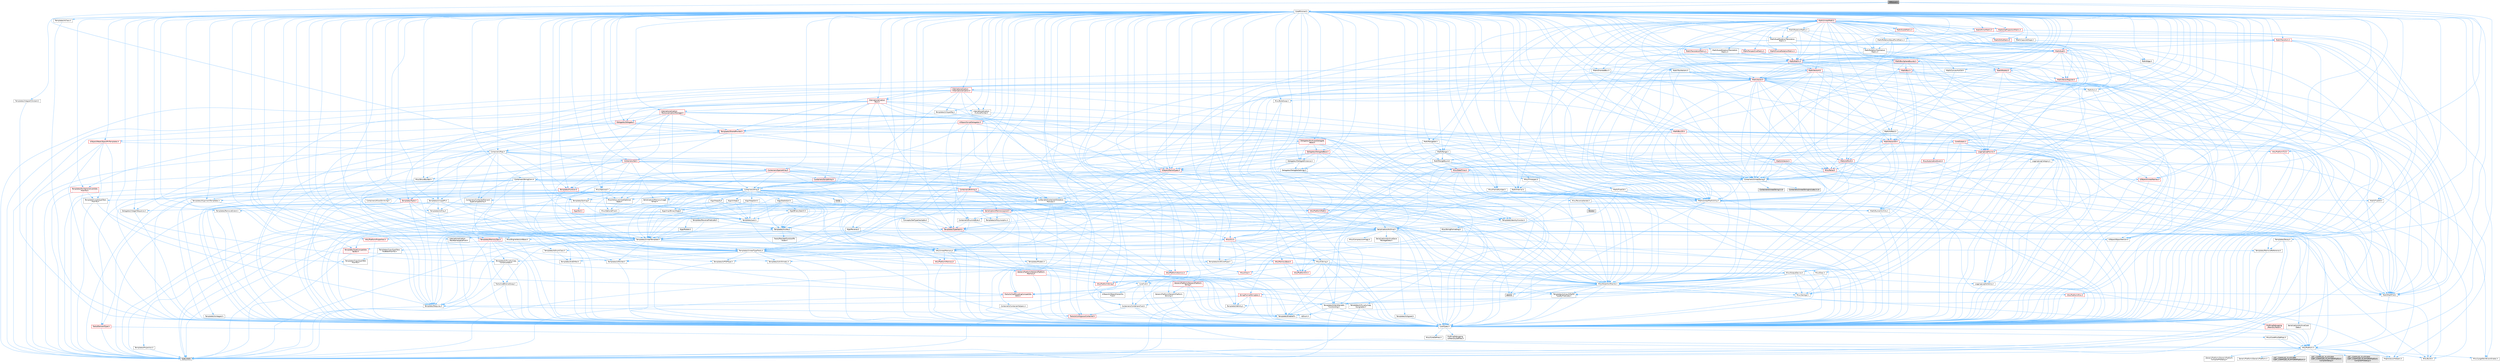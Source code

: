 digraph "MRUList.h"
{
 // INTERACTIVE_SVG=YES
 // LATEX_PDF_SIZE
  bgcolor="transparent";
  edge [fontname=Helvetica,fontsize=10,labelfontname=Helvetica,labelfontsize=10];
  node [fontname=Helvetica,fontsize=10,shape=box,height=0.2,width=0.4];
  Node1 [id="Node000001",label="MRUList.h",height=0.2,width=0.4,color="gray40", fillcolor="grey60", style="filled", fontcolor="black",tooltip=" "];
  Node1 -> Node2 [id="edge1_Node000001_Node000002",color="steelblue1",style="solid",tooltip=" "];
  Node2 [id="Node000002",label="Containers/Array.h",height=0.2,width=0.4,color="grey40", fillcolor="white", style="filled",URL="$df/dd0/Array_8h.html",tooltip=" "];
  Node2 -> Node3 [id="edge2_Node000002_Node000003",color="steelblue1",style="solid",tooltip=" "];
  Node3 [id="Node000003",label="CoreTypes.h",height=0.2,width=0.4,color="grey40", fillcolor="white", style="filled",URL="$dc/dec/CoreTypes_8h.html",tooltip=" "];
  Node3 -> Node4 [id="edge3_Node000003_Node000004",color="steelblue1",style="solid",tooltip=" "];
  Node4 [id="Node000004",label="HAL/Platform.h",height=0.2,width=0.4,color="grey40", fillcolor="white", style="filled",URL="$d9/dd0/Platform_8h.html",tooltip=" "];
  Node4 -> Node5 [id="edge4_Node000004_Node000005",color="steelblue1",style="solid",tooltip=" "];
  Node5 [id="Node000005",label="Misc/Build.h",height=0.2,width=0.4,color="grey40", fillcolor="white", style="filled",URL="$d3/dbb/Build_8h.html",tooltip=" "];
  Node4 -> Node6 [id="edge5_Node000004_Node000006",color="steelblue1",style="solid",tooltip=" "];
  Node6 [id="Node000006",label="Misc/LargeWorldCoordinates.h",height=0.2,width=0.4,color="grey40", fillcolor="white", style="filled",URL="$d2/dcb/LargeWorldCoordinates_8h.html",tooltip=" "];
  Node4 -> Node7 [id="edge6_Node000004_Node000007",color="steelblue1",style="solid",tooltip=" "];
  Node7 [id="Node000007",label="type_traits",height=0.2,width=0.4,color="grey60", fillcolor="#E0E0E0", style="filled",tooltip=" "];
  Node4 -> Node8 [id="edge7_Node000004_Node000008",color="steelblue1",style="solid",tooltip=" "];
  Node8 [id="Node000008",label="PreprocessorHelpers.h",height=0.2,width=0.4,color="grey40", fillcolor="white", style="filled",URL="$db/ddb/PreprocessorHelpers_8h.html",tooltip=" "];
  Node4 -> Node9 [id="edge8_Node000004_Node000009",color="steelblue1",style="solid",tooltip=" "];
  Node9 [id="Node000009",label="UBT_COMPILED_PLATFORM\l/UBT_COMPILED_PLATFORMPlatform\lCompilerPreSetup.h",height=0.2,width=0.4,color="grey60", fillcolor="#E0E0E0", style="filled",tooltip=" "];
  Node4 -> Node10 [id="edge9_Node000004_Node000010",color="steelblue1",style="solid",tooltip=" "];
  Node10 [id="Node000010",label="GenericPlatform/GenericPlatform\lCompilerPreSetup.h",height=0.2,width=0.4,color="grey40", fillcolor="white", style="filled",URL="$d9/dc8/GenericPlatformCompilerPreSetup_8h.html",tooltip=" "];
  Node4 -> Node11 [id="edge10_Node000004_Node000011",color="steelblue1",style="solid",tooltip=" "];
  Node11 [id="Node000011",label="GenericPlatform/GenericPlatform.h",height=0.2,width=0.4,color="grey40", fillcolor="white", style="filled",URL="$d6/d84/GenericPlatform_8h.html",tooltip=" "];
  Node4 -> Node12 [id="edge11_Node000004_Node000012",color="steelblue1",style="solid",tooltip=" "];
  Node12 [id="Node000012",label="UBT_COMPILED_PLATFORM\l/UBT_COMPILED_PLATFORMPlatform.h",height=0.2,width=0.4,color="grey60", fillcolor="#E0E0E0", style="filled",tooltip=" "];
  Node4 -> Node13 [id="edge12_Node000004_Node000013",color="steelblue1",style="solid",tooltip=" "];
  Node13 [id="Node000013",label="UBT_COMPILED_PLATFORM\l/UBT_COMPILED_PLATFORMPlatform\lCompilerSetup.h",height=0.2,width=0.4,color="grey60", fillcolor="#E0E0E0", style="filled",tooltip=" "];
  Node3 -> Node14 [id="edge13_Node000003_Node000014",color="steelblue1",style="solid",tooltip=" "];
  Node14 [id="Node000014",label="ProfilingDebugging\l/UMemoryDefines.h",height=0.2,width=0.4,color="grey40", fillcolor="white", style="filled",URL="$d2/da2/UMemoryDefines_8h.html",tooltip=" "];
  Node3 -> Node15 [id="edge14_Node000003_Node000015",color="steelblue1",style="solid",tooltip=" "];
  Node15 [id="Node000015",label="Misc/CoreMiscDefines.h",height=0.2,width=0.4,color="grey40", fillcolor="white", style="filled",URL="$da/d38/CoreMiscDefines_8h.html",tooltip=" "];
  Node15 -> Node4 [id="edge15_Node000015_Node000004",color="steelblue1",style="solid",tooltip=" "];
  Node15 -> Node8 [id="edge16_Node000015_Node000008",color="steelblue1",style="solid",tooltip=" "];
  Node3 -> Node16 [id="edge17_Node000003_Node000016",color="steelblue1",style="solid",tooltip=" "];
  Node16 [id="Node000016",label="Misc/CoreDefines.h",height=0.2,width=0.4,color="grey40", fillcolor="white", style="filled",URL="$d3/dd2/CoreDefines_8h.html",tooltip=" "];
  Node2 -> Node17 [id="edge18_Node000002_Node000017",color="steelblue1",style="solid",tooltip=" "];
  Node17 [id="Node000017",label="Misc/AssertionMacros.h",height=0.2,width=0.4,color="grey40", fillcolor="white", style="filled",URL="$d0/dfa/AssertionMacros_8h.html",tooltip=" "];
  Node17 -> Node3 [id="edge19_Node000017_Node000003",color="steelblue1",style="solid",tooltip=" "];
  Node17 -> Node4 [id="edge20_Node000017_Node000004",color="steelblue1",style="solid",tooltip=" "];
  Node17 -> Node18 [id="edge21_Node000017_Node000018",color="steelblue1",style="solid",tooltip=" "];
  Node18 [id="Node000018",label="HAL/PlatformMisc.h",height=0.2,width=0.4,color="red", fillcolor="#FFF0F0", style="filled",URL="$d0/df5/PlatformMisc_8h.html",tooltip=" "];
  Node18 -> Node3 [id="edge22_Node000018_Node000003",color="steelblue1",style="solid",tooltip=" "];
  Node17 -> Node8 [id="edge23_Node000017_Node000008",color="steelblue1",style="solid",tooltip=" "];
  Node17 -> Node54 [id="edge24_Node000017_Node000054",color="steelblue1",style="solid",tooltip=" "];
  Node54 [id="Node000054",label="Templates/EnableIf.h",height=0.2,width=0.4,color="grey40", fillcolor="white", style="filled",URL="$d7/d60/EnableIf_8h.html",tooltip=" "];
  Node54 -> Node3 [id="edge25_Node000054_Node000003",color="steelblue1",style="solid",tooltip=" "];
  Node17 -> Node55 [id="edge26_Node000017_Node000055",color="steelblue1",style="solid",tooltip=" "];
  Node55 [id="Node000055",label="Templates/IsArrayOrRefOf\lTypeByPredicate.h",height=0.2,width=0.4,color="grey40", fillcolor="white", style="filled",URL="$d6/da1/IsArrayOrRefOfTypeByPredicate_8h.html",tooltip=" "];
  Node55 -> Node3 [id="edge27_Node000055_Node000003",color="steelblue1",style="solid",tooltip=" "];
  Node17 -> Node56 [id="edge28_Node000017_Node000056",color="steelblue1",style="solid",tooltip=" "];
  Node56 [id="Node000056",label="Templates/IsValidVariadic\lFunctionArg.h",height=0.2,width=0.4,color="grey40", fillcolor="white", style="filled",URL="$d0/dc8/IsValidVariadicFunctionArg_8h.html",tooltip=" "];
  Node56 -> Node3 [id="edge29_Node000056_Node000003",color="steelblue1",style="solid",tooltip=" "];
  Node56 -> Node57 [id="edge30_Node000056_Node000057",color="steelblue1",style="solid",tooltip=" "];
  Node57 [id="Node000057",label="IsEnum.h",height=0.2,width=0.4,color="grey40", fillcolor="white", style="filled",URL="$d4/de5/IsEnum_8h.html",tooltip=" "];
  Node56 -> Node7 [id="edge31_Node000056_Node000007",color="steelblue1",style="solid",tooltip=" "];
  Node17 -> Node58 [id="edge32_Node000017_Node000058",color="steelblue1",style="solid",tooltip=" "];
  Node58 [id="Node000058",label="Traits/IsCharEncodingCompatible\lWith.h",height=0.2,width=0.4,color="red", fillcolor="#FFF0F0", style="filled",URL="$df/dd1/IsCharEncodingCompatibleWith_8h.html",tooltip=" "];
  Node58 -> Node7 [id="edge33_Node000058_Node000007",color="steelblue1",style="solid",tooltip=" "];
  Node17 -> Node60 [id="edge34_Node000017_Node000060",color="steelblue1",style="solid",tooltip=" "];
  Node60 [id="Node000060",label="Misc/VarArgs.h",height=0.2,width=0.4,color="grey40", fillcolor="white", style="filled",URL="$d5/d6f/VarArgs_8h.html",tooltip=" "];
  Node60 -> Node3 [id="edge35_Node000060_Node000003",color="steelblue1",style="solid",tooltip=" "];
  Node17 -> Node61 [id="edge36_Node000017_Node000061",color="steelblue1",style="solid",tooltip=" "];
  Node61 [id="Node000061",label="String/FormatStringSan.h",height=0.2,width=0.4,color="red", fillcolor="#FFF0F0", style="filled",URL="$d3/d8b/FormatStringSan_8h.html",tooltip=" "];
  Node61 -> Node7 [id="edge37_Node000061_Node000007",color="steelblue1",style="solid",tooltip=" "];
  Node61 -> Node3 [id="edge38_Node000061_Node000003",color="steelblue1",style="solid",tooltip=" "];
  Node61 -> Node62 [id="edge39_Node000061_Node000062",color="steelblue1",style="solid",tooltip=" "];
  Node62 [id="Node000062",label="Templates/Requires.h",height=0.2,width=0.4,color="grey40", fillcolor="white", style="filled",URL="$dc/d96/Requires_8h.html",tooltip=" "];
  Node62 -> Node54 [id="edge40_Node000062_Node000054",color="steelblue1",style="solid",tooltip=" "];
  Node62 -> Node7 [id="edge41_Node000062_Node000007",color="steelblue1",style="solid",tooltip=" "];
  Node61 -> Node63 [id="edge42_Node000061_Node000063",color="steelblue1",style="solid",tooltip=" "];
  Node63 [id="Node000063",label="Templates/Identity.h",height=0.2,width=0.4,color="grey40", fillcolor="white", style="filled",URL="$d0/dd5/Identity_8h.html",tooltip=" "];
  Node61 -> Node56 [id="edge43_Node000061_Node000056",color="steelblue1",style="solid",tooltip=" "];
  Node61 -> Node26 [id="edge44_Node000061_Node000026",color="steelblue1",style="solid",tooltip=" "];
  Node26 [id="Node000026",label="Containers/ContainersFwd.h",height=0.2,width=0.4,color="grey40", fillcolor="white", style="filled",URL="$d4/d0a/ContainersFwd_8h.html",tooltip=" "];
  Node26 -> Node4 [id="edge45_Node000026_Node000004",color="steelblue1",style="solid",tooltip=" "];
  Node26 -> Node3 [id="edge46_Node000026_Node000003",color="steelblue1",style="solid",tooltip=" "];
  Node26 -> Node23 [id="edge47_Node000026_Node000023",color="steelblue1",style="solid",tooltip=" "];
  Node23 [id="Node000023",label="Traits/IsContiguousContainer.h",height=0.2,width=0.4,color="red", fillcolor="#FFF0F0", style="filled",URL="$d5/d3c/IsContiguousContainer_8h.html",tooltip=" "];
  Node23 -> Node3 [id="edge48_Node000023_Node000003",color="steelblue1",style="solid",tooltip=" "];
  Node17 -> Node67 [id="edge49_Node000017_Node000067",color="steelblue1",style="solid",tooltip=" "];
  Node67 [id="Node000067",label="atomic",height=0.2,width=0.4,color="grey60", fillcolor="#E0E0E0", style="filled",tooltip=" "];
  Node2 -> Node68 [id="edge50_Node000002_Node000068",color="steelblue1",style="solid",tooltip=" "];
  Node68 [id="Node000068",label="Misc/IntrusiveUnsetOptional\lState.h",height=0.2,width=0.4,color="grey40", fillcolor="white", style="filled",URL="$d2/d0a/IntrusiveUnsetOptionalState_8h.html",tooltip=" "];
  Node68 -> Node69 [id="edge51_Node000068_Node000069",color="steelblue1",style="solid",tooltip=" "];
  Node69 [id="Node000069",label="Misc/OptionalFwd.h",height=0.2,width=0.4,color="grey40", fillcolor="white", style="filled",URL="$dc/d50/OptionalFwd_8h.html",tooltip=" "];
  Node2 -> Node70 [id="edge52_Node000002_Node000070",color="steelblue1",style="solid",tooltip=" "];
  Node70 [id="Node000070",label="Misc/ReverseIterate.h",height=0.2,width=0.4,color="grey40", fillcolor="white", style="filled",URL="$db/de3/ReverseIterate_8h.html",tooltip=" "];
  Node70 -> Node4 [id="edge53_Node000070_Node000004",color="steelblue1",style="solid",tooltip=" "];
  Node70 -> Node71 [id="edge54_Node000070_Node000071",color="steelblue1",style="solid",tooltip=" "];
  Node71 [id="Node000071",label="iterator",height=0.2,width=0.4,color="grey60", fillcolor="#E0E0E0", style="filled",tooltip=" "];
  Node2 -> Node72 [id="edge55_Node000002_Node000072",color="steelblue1",style="solid",tooltip=" "];
  Node72 [id="Node000072",label="HAL/UnrealMemory.h",height=0.2,width=0.4,color="grey40", fillcolor="white", style="filled",URL="$d9/d96/UnrealMemory_8h.html",tooltip=" "];
  Node72 -> Node3 [id="edge56_Node000072_Node000003",color="steelblue1",style="solid",tooltip=" "];
  Node72 -> Node73 [id="edge57_Node000072_Node000073",color="steelblue1",style="solid",tooltip=" "];
  Node73 [id="Node000073",label="GenericPlatform/GenericPlatform\lMemory.h",height=0.2,width=0.4,color="red", fillcolor="#FFF0F0", style="filled",URL="$dd/d22/GenericPlatformMemory_8h.html",tooltip=" "];
  Node73 -> Node25 [id="edge58_Node000073_Node000025",color="steelblue1",style="solid",tooltip=" "];
  Node25 [id="Node000025",label="CoreFwd.h",height=0.2,width=0.4,color="grey40", fillcolor="white", style="filled",URL="$d1/d1e/CoreFwd_8h.html",tooltip=" "];
  Node25 -> Node3 [id="edge59_Node000025_Node000003",color="steelblue1",style="solid",tooltip=" "];
  Node25 -> Node26 [id="edge60_Node000025_Node000026",color="steelblue1",style="solid",tooltip=" "];
  Node25 -> Node27 [id="edge61_Node000025_Node000027",color="steelblue1",style="solid",tooltip=" "];
  Node27 [id="Node000027",label="Math/MathFwd.h",height=0.2,width=0.4,color="grey40", fillcolor="white", style="filled",URL="$d2/d10/MathFwd_8h.html",tooltip=" "];
  Node27 -> Node4 [id="edge62_Node000027_Node000004",color="steelblue1",style="solid",tooltip=" "];
  Node25 -> Node28 [id="edge63_Node000025_Node000028",color="steelblue1",style="solid",tooltip=" "];
  Node28 [id="Node000028",label="UObject/UObjectHierarchy\lFwd.h",height=0.2,width=0.4,color="grey40", fillcolor="white", style="filled",URL="$d3/d13/UObjectHierarchyFwd_8h.html",tooltip=" "];
  Node73 -> Node3 [id="edge64_Node000073_Node000003",color="steelblue1",style="solid",tooltip=" "];
  Node73 -> Node74 [id="edge65_Node000073_Node000074",color="steelblue1",style="solid",tooltip=" "];
  Node74 [id="Node000074",label="HAL/PlatformString.h",height=0.2,width=0.4,color="red", fillcolor="#FFF0F0", style="filled",URL="$db/db5/PlatformString_8h.html",tooltip=" "];
  Node74 -> Node3 [id="edge66_Node000074_Node000003",color="steelblue1",style="solid",tooltip=" "];
  Node72 -> Node76 [id="edge67_Node000072_Node000076",color="steelblue1",style="solid",tooltip=" "];
  Node76 [id="Node000076",label="HAL/MemoryBase.h",height=0.2,width=0.4,color="red", fillcolor="#FFF0F0", style="filled",URL="$d6/d9f/MemoryBase_8h.html",tooltip=" "];
  Node76 -> Node3 [id="edge68_Node000076_Node000003",color="steelblue1",style="solid",tooltip=" "];
  Node76 -> Node47 [id="edge69_Node000076_Node000047",color="steelblue1",style="solid",tooltip=" "];
  Node47 [id="Node000047",label="HAL/PlatformAtomics.h",height=0.2,width=0.4,color="red", fillcolor="#FFF0F0", style="filled",URL="$d3/d36/PlatformAtomics_8h.html",tooltip=" "];
  Node47 -> Node3 [id="edge70_Node000047_Node000003",color="steelblue1",style="solid",tooltip=" "];
  Node76 -> Node30 [id="edge71_Node000076_Node000030",color="steelblue1",style="solid",tooltip=" "];
  Node30 [id="Node000030",label="HAL/PlatformCrt.h",height=0.2,width=0.4,color="red", fillcolor="#FFF0F0", style="filled",URL="$d8/d75/PlatformCrt_8h.html",tooltip=" "];
  Node76 -> Node77 [id="edge72_Node000076_Node000077",color="steelblue1",style="solid",tooltip=" "];
  Node77 [id="Node000077",label="Misc/Exec.h",height=0.2,width=0.4,color="grey40", fillcolor="white", style="filled",URL="$de/ddb/Exec_8h.html",tooltip=" "];
  Node77 -> Node3 [id="edge73_Node000077_Node000003",color="steelblue1",style="solid",tooltip=" "];
  Node77 -> Node17 [id="edge74_Node000077_Node000017",color="steelblue1",style="solid",tooltip=" "];
  Node76 -> Node78 [id="edge75_Node000076_Node000078",color="steelblue1",style="solid",tooltip=" "];
  Node78 [id="Node000078",label="Misc/OutputDevice.h",height=0.2,width=0.4,color="grey40", fillcolor="white", style="filled",URL="$d7/d32/OutputDevice_8h.html",tooltip=" "];
  Node78 -> Node25 [id="edge76_Node000078_Node000025",color="steelblue1",style="solid",tooltip=" "];
  Node78 -> Node3 [id="edge77_Node000078_Node000003",color="steelblue1",style="solid",tooltip=" "];
  Node78 -> Node79 [id="edge78_Node000078_Node000079",color="steelblue1",style="solid",tooltip=" "];
  Node79 [id="Node000079",label="Logging/LogVerbosity.h",height=0.2,width=0.4,color="grey40", fillcolor="white", style="filled",URL="$d2/d8f/LogVerbosity_8h.html",tooltip=" "];
  Node79 -> Node3 [id="edge79_Node000079_Node000003",color="steelblue1",style="solid",tooltip=" "];
  Node78 -> Node60 [id="edge80_Node000078_Node000060",color="steelblue1",style="solid",tooltip=" "];
  Node78 -> Node55 [id="edge81_Node000078_Node000055",color="steelblue1",style="solid",tooltip=" "];
  Node78 -> Node56 [id="edge82_Node000078_Node000056",color="steelblue1",style="solid",tooltip=" "];
  Node78 -> Node58 [id="edge83_Node000078_Node000058",color="steelblue1",style="solid",tooltip=" "];
  Node72 -> Node89 [id="edge84_Node000072_Node000089",color="steelblue1",style="solid",tooltip=" "];
  Node89 [id="Node000089",label="HAL/PlatformMemory.h",height=0.2,width=0.4,color="red", fillcolor="#FFF0F0", style="filled",URL="$de/d68/PlatformMemory_8h.html",tooltip=" "];
  Node89 -> Node3 [id="edge85_Node000089_Node000003",color="steelblue1",style="solid",tooltip=" "];
  Node89 -> Node73 [id="edge86_Node000089_Node000073",color="steelblue1",style="solid",tooltip=" "];
  Node72 -> Node91 [id="edge87_Node000072_Node000091",color="steelblue1",style="solid",tooltip=" "];
  Node91 [id="Node000091",label="ProfilingDebugging\l/MemoryTrace.h",height=0.2,width=0.4,color="red", fillcolor="#FFF0F0", style="filled",URL="$da/dd7/MemoryTrace_8h.html",tooltip=" "];
  Node91 -> Node4 [id="edge88_Node000091_Node000004",color="steelblue1",style="solid",tooltip=" "];
  Node72 -> Node92 [id="edge89_Node000072_Node000092",color="steelblue1",style="solid",tooltip=" "];
  Node92 [id="Node000092",label="Templates/IsPointer.h",height=0.2,width=0.4,color="grey40", fillcolor="white", style="filled",URL="$d7/d05/IsPointer_8h.html",tooltip=" "];
  Node92 -> Node3 [id="edge90_Node000092_Node000003",color="steelblue1",style="solid",tooltip=" "];
  Node2 -> Node93 [id="edge91_Node000002_Node000093",color="steelblue1",style="solid",tooltip=" "];
  Node93 [id="Node000093",label="Templates/UnrealTypeTraits.h",height=0.2,width=0.4,color="grey40", fillcolor="white", style="filled",URL="$d2/d2d/UnrealTypeTraits_8h.html",tooltip=" "];
  Node93 -> Node3 [id="edge92_Node000093_Node000003",color="steelblue1",style="solid",tooltip=" "];
  Node93 -> Node92 [id="edge93_Node000093_Node000092",color="steelblue1",style="solid",tooltip=" "];
  Node93 -> Node17 [id="edge94_Node000093_Node000017",color="steelblue1",style="solid",tooltip=" "];
  Node93 -> Node85 [id="edge95_Node000093_Node000085",color="steelblue1",style="solid",tooltip=" "];
  Node85 [id="Node000085",label="Templates/AndOrNot.h",height=0.2,width=0.4,color="grey40", fillcolor="white", style="filled",URL="$db/d0a/AndOrNot_8h.html",tooltip=" "];
  Node85 -> Node3 [id="edge96_Node000085_Node000003",color="steelblue1",style="solid",tooltip=" "];
  Node93 -> Node54 [id="edge97_Node000093_Node000054",color="steelblue1",style="solid",tooltip=" "];
  Node93 -> Node94 [id="edge98_Node000093_Node000094",color="steelblue1",style="solid",tooltip=" "];
  Node94 [id="Node000094",label="Templates/IsArithmetic.h",height=0.2,width=0.4,color="grey40", fillcolor="white", style="filled",URL="$d2/d5d/IsArithmetic_8h.html",tooltip=" "];
  Node94 -> Node3 [id="edge99_Node000094_Node000003",color="steelblue1",style="solid",tooltip=" "];
  Node93 -> Node57 [id="edge100_Node000093_Node000057",color="steelblue1",style="solid",tooltip=" "];
  Node93 -> Node95 [id="edge101_Node000093_Node000095",color="steelblue1",style="solid",tooltip=" "];
  Node95 [id="Node000095",label="Templates/Models.h",height=0.2,width=0.4,color="grey40", fillcolor="white", style="filled",URL="$d3/d0c/Models_8h.html",tooltip=" "];
  Node95 -> Node63 [id="edge102_Node000095_Node000063",color="steelblue1",style="solid",tooltip=" "];
  Node93 -> Node96 [id="edge103_Node000093_Node000096",color="steelblue1",style="solid",tooltip=" "];
  Node96 [id="Node000096",label="Templates/IsPODType.h",height=0.2,width=0.4,color="grey40", fillcolor="white", style="filled",URL="$d7/db1/IsPODType_8h.html",tooltip=" "];
  Node96 -> Node3 [id="edge104_Node000096_Node000003",color="steelblue1",style="solid",tooltip=" "];
  Node93 -> Node97 [id="edge105_Node000093_Node000097",color="steelblue1",style="solid",tooltip=" "];
  Node97 [id="Node000097",label="Templates/IsUECoreType.h",height=0.2,width=0.4,color="grey40", fillcolor="white", style="filled",URL="$d1/db8/IsUECoreType_8h.html",tooltip=" "];
  Node97 -> Node3 [id="edge106_Node000097_Node000003",color="steelblue1",style="solid",tooltip=" "];
  Node97 -> Node7 [id="edge107_Node000097_Node000007",color="steelblue1",style="solid",tooltip=" "];
  Node93 -> Node86 [id="edge108_Node000093_Node000086",color="steelblue1",style="solid",tooltip=" "];
  Node86 [id="Node000086",label="Templates/IsTriviallyCopy\lConstructible.h",height=0.2,width=0.4,color="grey40", fillcolor="white", style="filled",URL="$d3/d78/IsTriviallyCopyConstructible_8h.html",tooltip=" "];
  Node86 -> Node3 [id="edge109_Node000086_Node000003",color="steelblue1",style="solid",tooltip=" "];
  Node86 -> Node7 [id="edge110_Node000086_Node000007",color="steelblue1",style="solid",tooltip=" "];
  Node2 -> Node98 [id="edge111_Node000002_Node000098",color="steelblue1",style="solid",tooltip=" "];
  Node98 [id="Node000098",label="Templates/UnrealTemplate.h",height=0.2,width=0.4,color="grey40", fillcolor="white", style="filled",URL="$d4/d24/UnrealTemplate_8h.html",tooltip=" "];
  Node98 -> Node3 [id="edge112_Node000098_Node000003",color="steelblue1",style="solid",tooltip=" "];
  Node98 -> Node92 [id="edge113_Node000098_Node000092",color="steelblue1",style="solid",tooltip=" "];
  Node98 -> Node72 [id="edge114_Node000098_Node000072",color="steelblue1",style="solid",tooltip=" "];
  Node98 -> Node99 [id="edge115_Node000098_Node000099",color="steelblue1",style="solid",tooltip=" "];
  Node99 [id="Node000099",label="Templates/CopyQualifiers\lAndRefsFromTo.h",height=0.2,width=0.4,color="grey40", fillcolor="white", style="filled",URL="$d3/db3/CopyQualifiersAndRefsFromTo_8h.html",tooltip=" "];
  Node99 -> Node100 [id="edge116_Node000099_Node000100",color="steelblue1",style="solid",tooltip=" "];
  Node100 [id="Node000100",label="Templates/CopyQualifiers\lFromTo.h",height=0.2,width=0.4,color="grey40", fillcolor="white", style="filled",URL="$d5/db4/CopyQualifiersFromTo_8h.html",tooltip=" "];
  Node98 -> Node93 [id="edge117_Node000098_Node000093",color="steelblue1",style="solid",tooltip=" "];
  Node98 -> Node101 [id="edge118_Node000098_Node000101",color="steelblue1",style="solid",tooltip=" "];
  Node101 [id="Node000101",label="Templates/RemoveReference.h",height=0.2,width=0.4,color="grey40", fillcolor="white", style="filled",URL="$da/dbe/RemoveReference_8h.html",tooltip=" "];
  Node101 -> Node3 [id="edge119_Node000101_Node000003",color="steelblue1",style="solid",tooltip=" "];
  Node98 -> Node62 [id="edge120_Node000098_Node000062",color="steelblue1",style="solid",tooltip=" "];
  Node98 -> Node102 [id="edge121_Node000098_Node000102",color="steelblue1",style="solid",tooltip=" "];
  Node102 [id="Node000102",label="Templates/TypeCompatible\lBytes.h",height=0.2,width=0.4,color="red", fillcolor="#FFF0F0", style="filled",URL="$df/d0a/TypeCompatibleBytes_8h.html",tooltip=" "];
  Node102 -> Node3 [id="edge122_Node000102_Node000003",color="steelblue1",style="solid",tooltip=" "];
  Node102 -> Node7 [id="edge123_Node000102_Node000007",color="steelblue1",style="solid",tooltip=" "];
  Node98 -> Node63 [id="edge124_Node000098_Node000063",color="steelblue1",style="solid",tooltip=" "];
  Node98 -> Node23 [id="edge125_Node000098_Node000023",color="steelblue1",style="solid",tooltip=" "];
  Node98 -> Node103 [id="edge126_Node000098_Node000103",color="steelblue1",style="solid",tooltip=" "];
  Node103 [id="Node000103",label="Traits/UseBitwiseSwap.h",height=0.2,width=0.4,color="grey40", fillcolor="white", style="filled",URL="$db/df3/UseBitwiseSwap_8h.html",tooltip=" "];
  Node103 -> Node3 [id="edge127_Node000103_Node000003",color="steelblue1",style="solid",tooltip=" "];
  Node103 -> Node7 [id="edge128_Node000103_Node000007",color="steelblue1",style="solid",tooltip=" "];
  Node98 -> Node7 [id="edge129_Node000098_Node000007",color="steelblue1",style="solid",tooltip=" "];
  Node2 -> Node104 [id="edge130_Node000002_Node000104",color="steelblue1",style="solid",tooltip=" "];
  Node104 [id="Node000104",label="Containers/AllowShrinking.h",height=0.2,width=0.4,color="grey40", fillcolor="white", style="filled",URL="$d7/d1a/AllowShrinking_8h.html",tooltip=" "];
  Node104 -> Node3 [id="edge131_Node000104_Node000003",color="steelblue1",style="solid",tooltip=" "];
  Node2 -> Node105 [id="edge132_Node000002_Node000105",color="steelblue1",style="solid",tooltip=" "];
  Node105 [id="Node000105",label="Containers/ContainerAllocation\lPolicies.h",height=0.2,width=0.4,color="grey40", fillcolor="white", style="filled",URL="$d7/dff/ContainerAllocationPolicies_8h.html",tooltip=" "];
  Node105 -> Node3 [id="edge133_Node000105_Node000003",color="steelblue1",style="solid",tooltip=" "];
  Node105 -> Node106 [id="edge134_Node000105_Node000106",color="steelblue1",style="solid",tooltip=" "];
  Node106 [id="Node000106",label="Containers/ContainerHelpers.h",height=0.2,width=0.4,color="grey40", fillcolor="white", style="filled",URL="$d7/d33/ContainerHelpers_8h.html",tooltip=" "];
  Node106 -> Node3 [id="edge135_Node000106_Node000003",color="steelblue1",style="solid",tooltip=" "];
  Node105 -> Node105 [id="edge136_Node000105_Node000105",color="steelblue1",style="solid",tooltip=" "];
  Node105 -> Node107 [id="edge137_Node000105_Node000107",color="steelblue1",style="solid",tooltip=" "];
  Node107 [id="Node000107",label="HAL/PlatformMath.h",height=0.2,width=0.4,color="red", fillcolor="#FFF0F0", style="filled",URL="$dc/d53/PlatformMath_8h.html",tooltip=" "];
  Node107 -> Node3 [id="edge138_Node000107_Node000003",color="steelblue1",style="solid",tooltip=" "];
  Node105 -> Node72 [id="edge139_Node000105_Node000072",color="steelblue1",style="solid",tooltip=" "];
  Node105 -> Node40 [id="edge140_Node000105_Node000040",color="steelblue1",style="solid",tooltip=" "];
  Node40 [id="Node000040",label="Math/NumericLimits.h",height=0.2,width=0.4,color="grey40", fillcolor="white", style="filled",URL="$df/d1b/NumericLimits_8h.html",tooltip=" "];
  Node40 -> Node3 [id="edge141_Node000040_Node000003",color="steelblue1",style="solid",tooltip=" "];
  Node105 -> Node17 [id="edge142_Node000105_Node000017",color="steelblue1",style="solid",tooltip=" "];
  Node105 -> Node115 [id="edge143_Node000105_Node000115",color="steelblue1",style="solid",tooltip=" "];
  Node115 [id="Node000115",label="Templates/IsPolymorphic.h",height=0.2,width=0.4,color="grey40", fillcolor="white", style="filled",URL="$dc/d20/IsPolymorphic_8h.html",tooltip=" "];
  Node105 -> Node116 [id="edge144_Node000105_Node000116",color="steelblue1",style="solid",tooltip=" "];
  Node116 [id="Node000116",label="Templates/MemoryOps.h",height=0.2,width=0.4,color="red", fillcolor="#FFF0F0", style="filled",URL="$db/dea/MemoryOps_8h.html",tooltip=" "];
  Node116 -> Node3 [id="edge145_Node000116_Node000003",color="steelblue1",style="solid",tooltip=" "];
  Node116 -> Node72 [id="edge146_Node000116_Node000072",color="steelblue1",style="solid",tooltip=" "];
  Node116 -> Node87 [id="edge147_Node000116_Node000087",color="steelblue1",style="solid",tooltip=" "];
  Node87 [id="Node000087",label="Templates/IsTriviallyCopy\lAssignable.h",height=0.2,width=0.4,color="grey40", fillcolor="white", style="filled",URL="$d2/df2/IsTriviallyCopyAssignable_8h.html",tooltip=" "];
  Node87 -> Node3 [id="edge148_Node000087_Node000003",color="steelblue1",style="solid",tooltip=" "];
  Node87 -> Node7 [id="edge149_Node000087_Node000007",color="steelblue1",style="solid",tooltip=" "];
  Node116 -> Node86 [id="edge150_Node000116_Node000086",color="steelblue1",style="solid",tooltip=" "];
  Node116 -> Node62 [id="edge151_Node000116_Node000062",color="steelblue1",style="solid",tooltip=" "];
  Node116 -> Node93 [id="edge152_Node000116_Node000093",color="steelblue1",style="solid",tooltip=" "];
  Node116 -> Node103 [id="edge153_Node000116_Node000103",color="steelblue1",style="solid",tooltip=" "];
  Node116 -> Node7 [id="edge154_Node000116_Node000007",color="steelblue1",style="solid",tooltip=" "];
  Node105 -> Node102 [id="edge155_Node000105_Node000102",color="steelblue1",style="solid",tooltip=" "];
  Node105 -> Node7 [id="edge156_Node000105_Node000007",color="steelblue1",style="solid",tooltip=" "];
  Node2 -> Node117 [id="edge157_Node000002_Node000117",color="steelblue1",style="solid",tooltip=" "];
  Node117 [id="Node000117",label="Containers/ContainerElement\lTypeCompatibility.h",height=0.2,width=0.4,color="grey40", fillcolor="white", style="filled",URL="$df/ddf/ContainerElementTypeCompatibility_8h.html",tooltip=" "];
  Node117 -> Node3 [id="edge158_Node000117_Node000003",color="steelblue1",style="solid",tooltip=" "];
  Node117 -> Node93 [id="edge159_Node000117_Node000093",color="steelblue1",style="solid",tooltip=" "];
  Node2 -> Node118 [id="edge160_Node000002_Node000118",color="steelblue1",style="solid",tooltip=" "];
  Node118 [id="Node000118",label="Serialization/Archive.h",height=0.2,width=0.4,color="grey40", fillcolor="white", style="filled",URL="$d7/d3b/Archive_8h.html",tooltip=" "];
  Node118 -> Node25 [id="edge161_Node000118_Node000025",color="steelblue1",style="solid",tooltip=" "];
  Node118 -> Node3 [id="edge162_Node000118_Node000003",color="steelblue1",style="solid",tooltip=" "];
  Node118 -> Node119 [id="edge163_Node000118_Node000119",color="steelblue1",style="solid",tooltip=" "];
  Node119 [id="Node000119",label="HAL/PlatformProperties.h",height=0.2,width=0.4,color="red", fillcolor="#FFF0F0", style="filled",URL="$d9/db0/PlatformProperties_8h.html",tooltip=" "];
  Node119 -> Node3 [id="edge164_Node000119_Node000003",color="steelblue1",style="solid",tooltip=" "];
  Node118 -> Node122 [id="edge165_Node000118_Node000122",color="steelblue1",style="solid",tooltip=" "];
  Node122 [id="Node000122",label="Internationalization\l/TextNamespaceFwd.h",height=0.2,width=0.4,color="grey40", fillcolor="white", style="filled",URL="$d8/d97/TextNamespaceFwd_8h.html",tooltip=" "];
  Node122 -> Node3 [id="edge166_Node000122_Node000003",color="steelblue1",style="solid",tooltip=" "];
  Node118 -> Node27 [id="edge167_Node000118_Node000027",color="steelblue1",style="solid",tooltip=" "];
  Node118 -> Node17 [id="edge168_Node000118_Node000017",color="steelblue1",style="solid",tooltip=" "];
  Node118 -> Node5 [id="edge169_Node000118_Node000005",color="steelblue1",style="solid",tooltip=" "];
  Node118 -> Node41 [id="edge170_Node000118_Node000041",color="steelblue1",style="solid",tooltip=" "];
  Node41 [id="Node000041",label="Misc/CompressionFlags.h",height=0.2,width=0.4,color="grey40", fillcolor="white", style="filled",URL="$d9/d76/CompressionFlags_8h.html",tooltip=" "];
  Node118 -> Node123 [id="edge171_Node000118_Node000123",color="steelblue1",style="solid",tooltip=" "];
  Node123 [id="Node000123",label="Misc/EngineVersionBase.h",height=0.2,width=0.4,color="grey40", fillcolor="white", style="filled",URL="$d5/d2b/EngineVersionBase_8h.html",tooltip=" "];
  Node123 -> Node3 [id="edge172_Node000123_Node000003",color="steelblue1",style="solid",tooltip=" "];
  Node118 -> Node60 [id="edge173_Node000118_Node000060",color="steelblue1",style="solid",tooltip=" "];
  Node118 -> Node124 [id="edge174_Node000118_Node000124",color="steelblue1",style="solid",tooltip=" "];
  Node124 [id="Node000124",label="Serialization/ArchiveCook\lData.h",height=0.2,width=0.4,color="grey40", fillcolor="white", style="filled",URL="$dc/db6/ArchiveCookData_8h.html",tooltip=" "];
  Node124 -> Node4 [id="edge175_Node000124_Node000004",color="steelblue1",style="solid",tooltip=" "];
  Node118 -> Node125 [id="edge176_Node000118_Node000125",color="steelblue1",style="solid",tooltip=" "];
  Node125 [id="Node000125",label="Serialization/ArchiveSave\lPackageData.h",height=0.2,width=0.4,color="grey40", fillcolor="white", style="filled",URL="$d1/d37/ArchiveSavePackageData_8h.html",tooltip=" "];
  Node118 -> Node54 [id="edge177_Node000118_Node000054",color="steelblue1",style="solid",tooltip=" "];
  Node118 -> Node55 [id="edge178_Node000118_Node000055",color="steelblue1",style="solid",tooltip=" "];
  Node118 -> Node126 [id="edge179_Node000118_Node000126",color="steelblue1",style="solid",tooltip=" "];
  Node126 [id="Node000126",label="Templates/IsEnumClass.h",height=0.2,width=0.4,color="grey40", fillcolor="white", style="filled",URL="$d7/d15/IsEnumClass_8h.html",tooltip=" "];
  Node126 -> Node3 [id="edge180_Node000126_Node000003",color="steelblue1",style="solid",tooltip=" "];
  Node126 -> Node85 [id="edge181_Node000126_Node000085",color="steelblue1",style="solid",tooltip=" "];
  Node118 -> Node112 [id="edge182_Node000118_Node000112",color="steelblue1",style="solid",tooltip=" "];
  Node112 [id="Node000112",label="Templates/IsSigned.h",height=0.2,width=0.4,color="grey40", fillcolor="white", style="filled",URL="$d8/dd8/IsSigned_8h.html",tooltip=" "];
  Node112 -> Node3 [id="edge183_Node000112_Node000003",color="steelblue1",style="solid",tooltip=" "];
  Node118 -> Node56 [id="edge184_Node000118_Node000056",color="steelblue1",style="solid",tooltip=" "];
  Node118 -> Node98 [id="edge185_Node000118_Node000098",color="steelblue1",style="solid",tooltip=" "];
  Node118 -> Node58 [id="edge186_Node000118_Node000058",color="steelblue1",style="solid",tooltip=" "];
  Node118 -> Node127 [id="edge187_Node000118_Node000127",color="steelblue1",style="solid",tooltip=" "];
  Node127 [id="Node000127",label="UObject/ObjectVersion.h",height=0.2,width=0.4,color="grey40", fillcolor="white", style="filled",URL="$da/d63/ObjectVersion_8h.html",tooltip=" "];
  Node127 -> Node3 [id="edge188_Node000127_Node000003",color="steelblue1",style="solid",tooltip=" "];
  Node2 -> Node128 [id="edge189_Node000002_Node000128",color="steelblue1",style="solid",tooltip=" "];
  Node128 [id="Node000128",label="Serialization/MemoryImage\lWriter.h",height=0.2,width=0.4,color="grey40", fillcolor="white", style="filled",URL="$d0/d08/MemoryImageWriter_8h.html",tooltip=" "];
  Node128 -> Node3 [id="edge190_Node000128_Node000003",color="steelblue1",style="solid",tooltip=" "];
  Node128 -> Node129 [id="edge191_Node000128_Node000129",color="steelblue1",style="solid",tooltip=" "];
  Node129 [id="Node000129",label="Serialization/MemoryLayout.h",height=0.2,width=0.4,color="red", fillcolor="#FFF0F0", style="filled",URL="$d7/d66/MemoryLayout_8h.html",tooltip=" "];
  Node129 -> Node132 [id="edge192_Node000129_Node000132",color="steelblue1",style="solid",tooltip=" "];
  Node132 [id="Node000132",label="Containers/EnumAsByte.h",height=0.2,width=0.4,color="grey40", fillcolor="white", style="filled",URL="$d6/d9a/EnumAsByte_8h.html",tooltip=" "];
  Node132 -> Node3 [id="edge193_Node000132_Node000003",color="steelblue1",style="solid",tooltip=" "];
  Node132 -> Node96 [id="edge194_Node000132_Node000096",color="steelblue1",style="solid",tooltip=" "];
  Node132 -> Node133 [id="edge195_Node000132_Node000133",color="steelblue1",style="solid",tooltip=" "];
  Node133 [id="Node000133",label="Templates/TypeHash.h",height=0.2,width=0.4,color="red", fillcolor="#FFF0F0", style="filled",URL="$d1/d62/TypeHash_8h.html",tooltip=" "];
  Node133 -> Node3 [id="edge196_Node000133_Node000003",color="steelblue1",style="solid",tooltip=" "];
  Node133 -> Node62 [id="edge197_Node000133_Node000062",color="steelblue1",style="solid",tooltip=" "];
  Node133 -> Node134 [id="edge198_Node000133_Node000134",color="steelblue1",style="solid",tooltip=" "];
  Node134 [id="Node000134",label="Misc/Crc.h",height=0.2,width=0.4,color="red", fillcolor="#FFF0F0", style="filled",URL="$d4/dd2/Crc_8h.html",tooltip=" "];
  Node134 -> Node3 [id="edge199_Node000134_Node000003",color="steelblue1",style="solid",tooltip=" "];
  Node134 -> Node74 [id="edge200_Node000134_Node000074",color="steelblue1",style="solid",tooltip=" "];
  Node134 -> Node17 [id="edge201_Node000134_Node000017",color="steelblue1",style="solid",tooltip=" "];
  Node134 -> Node135 [id="edge202_Node000134_Node000135",color="steelblue1",style="solid",tooltip=" "];
  Node135 [id="Node000135",label="Misc/CString.h",height=0.2,width=0.4,color="grey40", fillcolor="white", style="filled",URL="$d2/d49/CString_8h.html",tooltip=" "];
  Node135 -> Node3 [id="edge203_Node000135_Node000003",color="steelblue1",style="solid",tooltip=" "];
  Node135 -> Node30 [id="edge204_Node000135_Node000030",color="steelblue1",style="solid",tooltip=" "];
  Node135 -> Node74 [id="edge205_Node000135_Node000074",color="steelblue1",style="solid",tooltip=" "];
  Node135 -> Node17 [id="edge206_Node000135_Node000017",color="steelblue1",style="solid",tooltip=" "];
  Node135 -> Node136 [id="edge207_Node000135_Node000136",color="steelblue1",style="solid",tooltip=" "];
  Node136 [id="Node000136",label="Misc/Char.h",height=0.2,width=0.4,color="red", fillcolor="#FFF0F0", style="filled",URL="$d0/d58/Char_8h.html",tooltip=" "];
  Node136 -> Node3 [id="edge208_Node000136_Node000003",color="steelblue1",style="solid",tooltip=" "];
  Node136 -> Node7 [id="edge209_Node000136_Node000007",color="steelblue1",style="solid",tooltip=" "];
  Node135 -> Node60 [id="edge210_Node000135_Node000060",color="steelblue1",style="solid",tooltip=" "];
  Node135 -> Node55 [id="edge211_Node000135_Node000055",color="steelblue1",style="solid",tooltip=" "];
  Node135 -> Node56 [id="edge212_Node000135_Node000056",color="steelblue1",style="solid",tooltip=" "];
  Node135 -> Node58 [id="edge213_Node000135_Node000058",color="steelblue1",style="solid",tooltip=" "];
  Node134 -> Node136 [id="edge214_Node000134_Node000136",color="steelblue1",style="solid",tooltip=" "];
  Node134 -> Node93 [id="edge215_Node000134_Node000093",color="steelblue1",style="solid",tooltip=" "];
  Node133 -> Node7 [id="edge216_Node000133_Node000007",color="steelblue1",style="solid",tooltip=" "];
  Node129 -> Node72 [id="edge217_Node000129_Node000072",color="steelblue1",style="solid",tooltip=" "];
  Node129 -> Node54 [id="edge218_Node000129_Node000054",color="steelblue1",style="solid",tooltip=" "];
  Node129 -> Node115 [id="edge219_Node000129_Node000115",color="steelblue1",style="solid",tooltip=" "];
  Node129 -> Node95 [id="edge220_Node000129_Node000095",color="steelblue1",style="solid",tooltip=" "];
  Node129 -> Node98 [id="edge221_Node000129_Node000098",color="steelblue1",style="solid",tooltip=" "];
  Node2 -> Node142 [id="edge222_Node000002_Node000142",color="steelblue1",style="solid",tooltip=" "];
  Node142 [id="Node000142",label="Algo/Heapify.h",height=0.2,width=0.4,color="grey40", fillcolor="white", style="filled",URL="$d0/d2a/Heapify_8h.html",tooltip=" "];
  Node142 -> Node143 [id="edge223_Node000142_Node000143",color="steelblue1",style="solid",tooltip=" "];
  Node143 [id="Node000143",label="Algo/Impl/BinaryHeap.h",height=0.2,width=0.4,color="grey40", fillcolor="white", style="filled",URL="$d7/da3/Algo_2Impl_2BinaryHeap_8h.html",tooltip=" "];
  Node143 -> Node144 [id="edge224_Node000143_Node000144",color="steelblue1",style="solid",tooltip=" "];
  Node144 [id="Node000144",label="Templates/Invoke.h",height=0.2,width=0.4,color="grey40", fillcolor="white", style="filled",URL="$d7/deb/Invoke_8h.html",tooltip=" "];
  Node144 -> Node3 [id="edge225_Node000144_Node000003",color="steelblue1",style="solid",tooltip=" "];
  Node144 -> Node145 [id="edge226_Node000144_Node000145",color="steelblue1",style="solid",tooltip=" "];
  Node145 [id="Node000145",label="Traits/MemberFunctionPtr\lOuter.h",height=0.2,width=0.4,color="grey40", fillcolor="white", style="filled",URL="$db/da7/MemberFunctionPtrOuter_8h.html",tooltip=" "];
  Node144 -> Node98 [id="edge227_Node000144_Node000098",color="steelblue1",style="solid",tooltip=" "];
  Node144 -> Node7 [id="edge228_Node000144_Node000007",color="steelblue1",style="solid",tooltip=" "];
  Node143 -> Node146 [id="edge229_Node000143_Node000146",color="steelblue1",style="solid",tooltip=" "];
  Node146 [id="Node000146",label="Templates/Projection.h",height=0.2,width=0.4,color="grey40", fillcolor="white", style="filled",URL="$d7/df0/Projection_8h.html",tooltip=" "];
  Node146 -> Node7 [id="edge230_Node000146_Node000007",color="steelblue1",style="solid",tooltip=" "];
  Node143 -> Node147 [id="edge231_Node000143_Node000147",color="steelblue1",style="solid",tooltip=" "];
  Node147 [id="Node000147",label="Templates/ReversePredicate.h",height=0.2,width=0.4,color="grey40", fillcolor="white", style="filled",URL="$d8/d28/ReversePredicate_8h.html",tooltip=" "];
  Node147 -> Node144 [id="edge232_Node000147_Node000144",color="steelblue1",style="solid",tooltip=" "];
  Node147 -> Node98 [id="edge233_Node000147_Node000098",color="steelblue1",style="solid",tooltip=" "];
  Node143 -> Node7 [id="edge234_Node000143_Node000007",color="steelblue1",style="solid",tooltip=" "];
  Node142 -> Node148 [id="edge235_Node000142_Node000148",color="steelblue1",style="solid",tooltip=" "];
  Node148 [id="Node000148",label="Templates/IdentityFunctor.h",height=0.2,width=0.4,color="grey40", fillcolor="white", style="filled",URL="$d7/d2e/IdentityFunctor_8h.html",tooltip=" "];
  Node148 -> Node4 [id="edge236_Node000148_Node000004",color="steelblue1",style="solid",tooltip=" "];
  Node142 -> Node144 [id="edge237_Node000142_Node000144",color="steelblue1",style="solid",tooltip=" "];
  Node142 -> Node149 [id="edge238_Node000142_Node000149",color="steelblue1",style="solid",tooltip=" "];
  Node149 [id="Node000149",label="Templates/Less.h",height=0.2,width=0.4,color="grey40", fillcolor="white", style="filled",URL="$de/dc8/Less_8h.html",tooltip=" "];
  Node149 -> Node3 [id="edge239_Node000149_Node000003",color="steelblue1",style="solid",tooltip=" "];
  Node149 -> Node98 [id="edge240_Node000149_Node000098",color="steelblue1",style="solid",tooltip=" "];
  Node142 -> Node98 [id="edge241_Node000142_Node000098",color="steelblue1",style="solid",tooltip=" "];
  Node2 -> Node150 [id="edge242_Node000002_Node000150",color="steelblue1",style="solid",tooltip=" "];
  Node150 [id="Node000150",label="Algo/HeapSort.h",height=0.2,width=0.4,color="grey40", fillcolor="white", style="filled",URL="$d3/d92/HeapSort_8h.html",tooltip=" "];
  Node150 -> Node143 [id="edge243_Node000150_Node000143",color="steelblue1",style="solid",tooltip=" "];
  Node150 -> Node148 [id="edge244_Node000150_Node000148",color="steelblue1",style="solid",tooltip=" "];
  Node150 -> Node149 [id="edge245_Node000150_Node000149",color="steelblue1",style="solid",tooltip=" "];
  Node150 -> Node98 [id="edge246_Node000150_Node000098",color="steelblue1",style="solid",tooltip=" "];
  Node2 -> Node151 [id="edge247_Node000002_Node000151",color="steelblue1",style="solid",tooltip=" "];
  Node151 [id="Node000151",label="Algo/IsHeap.h",height=0.2,width=0.4,color="grey40", fillcolor="white", style="filled",URL="$de/d32/IsHeap_8h.html",tooltip=" "];
  Node151 -> Node143 [id="edge248_Node000151_Node000143",color="steelblue1",style="solid",tooltip=" "];
  Node151 -> Node148 [id="edge249_Node000151_Node000148",color="steelblue1",style="solid",tooltip=" "];
  Node151 -> Node144 [id="edge250_Node000151_Node000144",color="steelblue1",style="solid",tooltip=" "];
  Node151 -> Node149 [id="edge251_Node000151_Node000149",color="steelblue1",style="solid",tooltip=" "];
  Node151 -> Node98 [id="edge252_Node000151_Node000098",color="steelblue1",style="solid",tooltip=" "];
  Node2 -> Node143 [id="edge253_Node000002_Node000143",color="steelblue1",style="solid",tooltip=" "];
  Node2 -> Node152 [id="edge254_Node000002_Node000152",color="steelblue1",style="solid",tooltip=" "];
  Node152 [id="Node000152",label="Algo/StableSort.h",height=0.2,width=0.4,color="grey40", fillcolor="white", style="filled",URL="$d7/d3c/StableSort_8h.html",tooltip=" "];
  Node152 -> Node153 [id="edge255_Node000152_Node000153",color="steelblue1",style="solid",tooltip=" "];
  Node153 [id="Node000153",label="Algo/BinarySearch.h",height=0.2,width=0.4,color="grey40", fillcolor="white", style="filled",URL="$db/db4/BinarySearch_8h.html",tooltip=" "];
  Node153 -> Node148 [id="edge256_Node000153_Node000148",color="steelblue1",style="solid",tooltip=" "];
  Node153 -> Node144 [id="edge257_Node000153_Node000144",color="steelblue1",style="solid",tooltip=" "];
  Node153 -> Node149 [id="edge258_Node000153_Node000149",color="steelblue1",style="solid",tooltip=" "];
  Node152 -> Node154 [id="edge259_Node000152_Node000154",color="steelblue1",style="solid",tooltip=" "];
  Node154 [id="Node000154",label="Algo/Rotate.h",height=0.2,width=0.4,color="grey40", fillcolor="white", style="filled",URL="$dd/da7/Rotate_8h.html",tooltip=" "];
  Node154 -> Node98 [id="edge260_Node000154_Node000098",color="steelblue1",style="solid",tooltip=" "];
  Node152 -> Node148 [id="edge261_Node000152_Node000148",color="steelblue1",style="solid",tooltip=" "];
  Node152 -> Node144 [id="edge262_Node000152_Node000144",color="steelblue1",style="solid",tooltip=" "];
  Node152 -> Node149 [id="edge263_Node000152_Node000149",color="steelblue1",style="solid",tooltip=" "];
  Node152 -> Node98 [id="edge264_Node000152_Node000098",color="steelblue1",style="solid",tooltip=" "];
  Node2 -> Node155 [id="edge265_Node000002_Node000155",color="steelblue1",style="solid",tooltip=" "];
  Node155 [id="Node000155",label="Concepts/GetTypeHashable.h",height=0.2,width=0.4,color="grey40", fillcolor="white", style="filled",URL="$d3/da2/GetTypeHashable_8h.html",tooltip=" "];
  Node155 -> Node3 [id="edge266_Node000155_Node000003",color="steelblue1",style="solid",tooltip=" "];
  Node155 -> Node133 [id="edge267_Node000155_Node000133",color="steelblue1",style="solid",tooltip=" "];
  Node2 -> Node148 [id="edge268_Node000002_Node000148",color="steelblue1",style="solid",tooltip=" "];
  Node2 -> Node144 [id="edge269_Node000002_Node000144",color="steelblue1",style="solid",tooltip=" "];
  Node2 -> Node149 [id="edge270_Node000002_Node000149",color="steelblue1",style="solid",tooltip=" "];
  Node2 -> Node156 [id="edge271_Node000002_Node000156",color="steelblue1",style="solid",tooltip=" "];
  Node156 [id="Node000156",label="Templates/LosesQualifiers\lFromTo.h",height=0.2,width=0.4,color="grey40", fillcolor="white", style="filled",URL="$d2/db3/LosesQualifiersFromTo_8h.html",tooltip=" "];
  Node156 -> Node100 [id="edge272_Node000156_Node000100",color="steelblue1",style="solid",tooltip=" "];
  Node156 -> Node7 [id="edge273_Node000156_Node000007",color="steelblue1",style="solid",tooltip=" "];
  Node2 -> Node62 [id="edge274_Node000002_Node000062",color="steelblue1",style="solid",tooltip=" "];
  Node2 -> Node157 [id="edge275_Node000002_Node000157",color="steelblue1",style="solid",tooltip=" "];
  Node157 [id="Node000157",label="Templates/Sorting.h",height=0.2,width=0.4,color="grey40", fillcolor="white", style="filled",URL="$d3/d9e/Sorting_8h.html",tooltip=" "];
  Node157 -> Node3 [id="edge276_Node000157_Node000003",color="steelblue1",style="solid",tooltip=" "];
  Node157 -> Node153 [id="edge277_Node000157_Node000153",color="steelblue1",style="solid",tooltip=" "];
  Node157 -> Node158 [id="edge278_Node000157_Node000158",color="steelblue1",style="solid",tooltip=" "];
  Node158 [id="Node000158",label="Algo/Sort.h",height=0.2,width=0.4,color="red", fillcolor="#FFF0F0", style="filled",URL="$d1/d87/Sort_8h.html",tooltip=" "];
  Node157 -> Node107 [id="edge279_Node000157_Node000107",color="steelblue1",style="solid",tooltip=" "];
  Node157 -> Node149 [id="edge280_Node000157_Node000149",color="steelblue1",style="solid",tooltip=" "];
  Node2 -> Node161 [id="edge281_Node000002_Node000161",color="steelblue1",style="solid",tooltip=" "];
  Node161 [id="Node000161",label="Templates/AlignmentTemplates.h",height=0.2,width=0.4,color="grey40", fillcolor="white", style="filled",URL="$dd/d32/AlignmentTemplates_8h.html",tooltip=" "];
  Node161 -> Node3 [id="edge282_Node000161_Node000003",color="steelblue1",style="solid",tooltip=" "];
  Node161 -> Node83 [id="edge283_Node000161_Node000083",color="steelblue1",style="solid",tooltip=" "];
  Node83 [id="Node000083",label="Templates/IsIntegral.h",height=0.2,width=0.4,color="grey40", fillcolor="white", style="filled",URL="$da/d64/IsIntegral_8h.html",tooltip=" "];
  Node83 -> Node3 [id="edge284_Node000083_Node000003",color="steelblue1",style="solid",tooltip=" "];
  Node161 -> Node92 [id="edge285_Node000161_Node000092",color="steelblue1",style="solid",tooltip=" "];
  Node2 -> Node21 [id="edge286_Node000002_Node000021",color="steelblue1",style="solid",tooltip=" "];
  Node21 [id="Node000021",label="Traits/ElementType.h",height=0.2,width=0.4,color="red", fillcolor="#FFF0F0", style="filled",URL="$d5/d4f/ElementType_8h.html",tooltip=" "];
  Node21 -> Node4 [id="edge287_Node000021_Node000004",color="steelblue1",style="solid",tooltip=" "];
  Node21 -> Node7 [id="edge288_Node000021_Node000007",color="steelblue1",style="solid",tooltip=" "];
  Node2 -> Node113 [id="edge289_Node000002_Node000113",color="steelblue1",style="solid",tooltip=" "];
  Node113 [id="Node000113",label="limits",height=0.2,width=0.4,color="grey60", fillcolor="#E0E0E0", style="filled",tooltip=" "];
  Node2 -> Node7 [id="edge290_Node000002_Node000007",color="steelblue1",style="solid",tooltip=" "];
  Node1 -> Node162 [id="edge291_Node000001_Node000162",color="steelblue1",style="solid",tooltip=" "];
  Node162 [id="Node000162",label="Containers/UnrealString.h",height=0.2,width=0.4,color="grey40", fillcolor="white", style="filled",URL="$d5/dba/UnrealString_8h.html",tooltip=" "];
  Node162 -> Node163 [id="edge292_Node000162_Node000163",color="steelblue1",style="solid",tooltip=" "];
  Node163 [id="Node000163",label="Containers/UnrealStringIncludes.h.inl",height=0.2,width=0.4,color="grey60", fillcolor="#E0E0E0", style="filled",tooltip=" "];
  Node162 -> Node164 [id="edge293_Node000162_Node000164",color="steelblue1",style="solid",tooltip=" "];
  Node164 [id="Node000164",label="Containers/UnrealString.h.inl",height=0.2,width=0.4,color="grey60", fillcolor="#E0E0E0", style="filled",tooltip=" "];
  Node162 -> Node165 [id="edge294_Node000162_Node000165",color="steelblue1",style="solid",tooltip=" "];
  Node165 [id="Node000165",label="Misc/StringFormatArg.h",height=0.2,width=0.4,color="grey40", fillcolor="white", style="filled",URL="$d2/d16/StringFormatArg_8h.html",tooltip=" "];
  Node165 -> Node26 [id="edge295_Node000165_Node000026",color="steelblue1",style="solid",tooltip=" "];
  Node1 -> Node166 [id="edge296_Node000001_Node000166",color="steelblue1",style="solid",tooltip=" "];
  Node166 [id="Node000166",label="CoreMinimal.h",height=0.2,width=0.4,color="grey40", fillcolor="white", style="filled",URL="$d7/d67/CoreMinimal_8h.html",tooltip=" "];
  Node166 -> Node3 [id="edge297_Node000166_Node000003",color="steelblue1",style="solid",tooltip=" "];
  Node166 -> Node25 [id="edge298_Node000166_Node000025",color="steelblue1",style="solid",tooltip=" "];
  Node166 -> Node28 [id="edge299_Node000166_Node000028",color="steelblue1",style="solid",tooltip=" "];
  Node166 -> Node26 [id="edge300_Node000166_Node000026",color="steelblue1",style="solid",tooltip=" "];
  Node166 -> Node60 [id="edge301_Node000166_Node000060",color="steelblue1",style="solid",tooltip=" "];
  Node166 -> Node79 [id="edge302_Node000166_Node000079",color="steelblue1",style="solid",tooltip=" "];
  Node166 -> Node78 [id="edge303_Node000166_Node000078",color="steelblue1",style="solid",tooltip=" "];
  Node166 -> Node30 [id="edge304_Node000166_Node000030",color="steelblue1",style="solid",tooltip=" "];
  Node166 -> Node18 [id="edge305_Node000166_Node000018",color="steelblue1",style="solid",tooltip=" "];
  Node166 -> Node17 [id="edge306_Node000166_Node000017",color="steelblue1",style="solid",tooltip=" "];
  Node166 -> Node92 [id="edge307_Node000166_Node000092",color="steelblue1",style="solid",tooltip=" "];
  Node166 -> Node89 [id="edge308_Node000166_Node000089",color="steelblue1",style="solid",tooltip=" "];
  Node166 -> Node47 [id="edge309_Node000166_Node000047",color="steelblue1",style="solid",tooltip=" "];
  Node166 -> Node77 [id="edge310_Node000166_Node000077",color="steelblue1",style="solid",tooltip=" "];
  Node166 -> Node76 [id="edge311_Node000166_Node000076",color="steelblue1",style="solid",tooltip=" "];
  Node166 -> Node72 [id="edge312_Node000166_Node000072",color="steelblue1",style="solid",tooltip=" "];
  Node166 -> Node94 [id="edge313_Node000166_Node000094",color="steelblue1",style="solid",tooltip=" "];
  Node166 -> Node85 [id="edge314_Node000166_Node000085",color="steelblue1",style="solid",tooltip=" "];
  Node166 -> Node96 [id="edge315_Node000166_Node000096",color="steelblue1",style="solid",tooltip=" "];
  Node166 -> Node97 [id="edge316_Node000166_Node000097",color="steelblue1",style="solid",tooltip=" "];
  Node166 -> Node86 [id="edge317_Node000166_Node000086",color="steelblue1",style="solid",tooltip=" "];
  Node166 -> Node93 [id="edge318_Node000166_Node000093",color="steelblue1",style="solid",tooltip=" "];
  Node166 -> Node54 [id="edge319_Node000166_Node000054",color="steelblue1",style="solid",tooltip=" "];
  Node166 -> Node101 [id="edge320_Node000166_Node000101",color="steelblue1",style="solid",tooltip=" "];
  Node166 -> Node167 [id="edge321_Node000166_Node000167",color="steelblue1",style="solid",tooltip=" "];
  Node167 [id="Node000167",label="Templates/IntegralConstant.h",height=0.2,width=0.4,color="grey40", fillcolor="white", style="filled",URL="$db/d1b/IntegralConstant_8h.html",tooltip=" "];
  Node167 -> Node3 [id="edge322_Node000167_Node000003",color="steelblue1",style="solid",tooltip=" "];
  Node166 -> Node168 [id="edge323_Node000166_Node000168",color="steelblue1",style="solid",tooltip=" "];
  Node168 [id="Node000168",label="Templates/IsClass.h",height=0.2,width=0.4,color="grey40", fillcolor="white", style="filled",URL="$db/dcb/IsClass_8h.html",tooltip=" "];
  Node168 -> Node3 [id="edge324_Node000168_Node000003",color="steelblue1",style="solid",tooltip=" "];
  Node166 -> Node102 [id="edge325_Node000166_Node000102",color="steelblue1",style="solid",tooltip=" "];
  Node166 -> Node23 [id="edge326_Node000166_Node000023",color="steelblue1",style="solid",tooltip=" "];
  Node166 -> Node98 [id="edge327_Node000166_Node000098",color="steelblue1",style="solid",tooltip=" "];
  Node166 -> Node40 [id="edge328_Node000166_Node000040",color="steelblue1",style="solid",tooltip=" "];
  Node166 -> Node107 [id="edge329_Node000166_Node000107",color="steelblue1",style="solid",tooltip=" "];
  Node166 -> Node87 [id="edge330_Node000166_Node000087",color="steelblue1",style="solid",tooltip=" "];
  Node166 -> Node116 [id="edge331_Node000166_Node000116",color="steelblue1",style="solid",tooltip=" "];
  Node166 -> Node105 [id="edge332_Node000166_Node000105",color="steelblue1",style="solid",tooltip=" "];
  Node166 -> Node126 [id="edge333_Node000166_Node000126",color="steelblue1",style="solid",tooltip=" "];
  Node166 -> Node119 [id="edge334_Node000166_Node000119",color="steelblue1",style="solid",tooltip=" "];
  Node166 -> Node123 [id="edge335_Node000166_Node000123",color="steelblue1",style="solid",tooltip=" "];
  Node166 -> Node122 [id="edge336_Node000166_Node000122",color="steelblue1",style="solid",tooltip=" "];
  Node166 -> Node118 [id="edge337_Node000166_Node000118",color="steelblue1",style="solid",tooltip=" "];
  Node166 -> Node149 [id="edge338_Node000166_Node000149",color="steelblue1",style="solid",tooltip=" "];
  Node166 -> Node157 [id="edge339_Node000166_Node000157",color="steelblue1",style="solid",tooltip=" "];
  Node166 -> Node136 [id="edge340_Node000166_Node000136",color="steelblue1",style="solid",tooltip=" "];
  Node166 -> Node169 [id="edge341_Node000166_Node000169",color="steelblue1",style="solid",tooltip=" "];
  Node169 [id="Node000169",label="GenericPlatform/GenericPlatform\lStricmp.h",height=0.2,width=0.4,color="grey40", fillcolor="white", style="filled",URL="$d2/d86/GenericPlatformStricmp_8h.html",tooltip=" "];
  Node169 -> Node3 [id="edge342_Node000169_Node000003",color="steelblue1",style="solid",tooltip=" "];
  Node166 -> Node170 [id="edge343_Node000166_Node000170",color="steelblue1",style="solid",tooltip=" "];
  Node170 [id="Node000170",label="GenericPlatform/GenericPlatform\lString.h",height=0.2,width=0.4,color="red", fillcolor="#FFF0F0", style="filled",URL="$dd/d20/GenericPlatformString_8h.html",tooltip=" "];
  Node170 -> Node3 [id="edge344_Node000170_Node000003",color="steelblue1",style="solid",tooltip=" "];
  Node170 -> Node169 [id="edge345_Node000170_Node000169",color="steelblue1",style="solid",tooltip=" "];
  Node170 -> Node54 [id="edge346_Node000170_Node000054",color="steelblue1",style="solid",tooltip=" "];
  Node170 -> Node58 [id="edge347_Node000170_Node000058",color="steelblue1",style="solid",tooltip=" "];
  Node170 -> Node7 [id="edge348_Node000170_Node000007",color="steelblue1",style="solid",tooltip=" "];
  Node166 -> Node74 [id="edge349_Node000166_Node000074",color="steelblue1",style="solid",tooltip=" "];
  Node166 -> Node135 [id="edge350_Node000166_Node000135",color="steelblue1",style="solid",tooltip=" "];
  Node166 -> Node134 [id="edge351_Node000166_Node000134",color="steelblue1",style="solid",tooltip=" "];
  Node166 -> Node160 [id="edge352_Node000166_Node000160",color="steelblue1",style="solid",tooltip=" "];
  Node160 [id="Node000160",label="Math/UnrealMathUtility.h",height=0.2,width=0.4,color="grey40", fillcolor="white", style="filled",URL="$db/db8/UnrealMathUtility_8h.html",tooltip=" "];
  Node160 -> Node3 [id="edge353_Node000160_Node000003",color="steelblue1",style="solid",tooltip=" "];
  Node160 -> Node17 [id="edge354_Node000160_Node000017",color="steelblue1",style="solid",tooltip=" "];
  Node160 -> Node107 [id="edge355_Node000160_Node000107",color="steelblue1",style="solid",tooltip=" "];
  Node160 -> Node27 [id="edge356_Node000160_Node000027",color="steelblue1",style="solid",tooltip=" "];
  Node160 -> Node63 [id="edge357_Node000160_Node000063",color="steelblue1",style="solid",tooltip=" "];
  Node160 -> Node62 [id="edge358_Node000160_Node000062",color="steelblue1",style="solid",tooltip=" "];
  Node166 -> Node162 [id="edge359_Node000166_Node000162",color="steelblue1",style="solid",tooltip=" "];
  Node166 -> Node2 [id="edge360_Node000166_Node000002",color="steelblue1",style="solid",tooltip=" "];
  Node166 -> Node173 [id="edge361_Node000166_Node000173",color="steelblue1",style="solid",tooltip=" "];
  Node173 [id="Node000173",label="Misc/FrameNumber.h",height=0.2,width=0.4,color="grey40", fillcolor="white", style="filled",URL="$dd/dbd/FrameNumber_8h.html",tooltip=" "];
  Node173 -> Node3 [id="edge362_Node000173_Node000003",color="steelblue1",style="solid",tooltip=" "];
  Node173 -> Node40 [id="edge363_Node000173_Node000040",color="steelblue1",style="solid",tooltip=" "];
  Node173 -> Node160 [id="edge364_Node000173_Node000160",color="steelblue1",style="solid",tooltip=" "];
  Node173 -> Node54 [id="edge365_Node000173_Node000054",color="steelblue1",style="solid",tooltip=" "];
  Node173 -> Node93 [id="edge366_Node000173_Node000093",color="steelblue1",style="solid",tooltip=" "];
  Node166 -> Node174 [id="edge367_Node000166_Node000174",color="steelblue1",style="solid",tooltip=" "];
  Node174 [id="Node000174",label="Misc/Timespan.h",height=0.2,width=0.4,color="grey40", fillcolor="white", style="filled",URL="$da/dd9/Timespan_8h.html",tooltip=" "];
  Node174 -> Node3 [id="edge368_Node000174_Node000003",color="steelblue1",style="solid",tooltip=" "];
  Node174 -> Node175 [id="edge369_Node000174_Node000175",color="steelblue1",style="solid",tooltip=" "];
  Node175 [id="Node000175",label="Math/Interval.h",height=0.2,width=0.4,color="grey40", fillcolor="white", style="filled",URL="$d1/d55/Interval_8h.html",tooltip=" "];
  Node175 -> Node3 [id="edge370_Node000175_Node000003",color="steelblue1",style="solid",tooltip=" "];
  Node175 -> Node94 [id="edge371_Node000175_Node000094",color="steelblue1",style="solid",tooltip=" "];
  Node175 -> Node93 [id="edge372_Node000175_Node000093",color="steelblue1",style="solid",tooltip=" "];
  Node175 -> Node40 [id="edge373_Node000175_Node000040",color="steelblue1",style="solid",tooltip=" "];
  Node175 -> Node160 [id="edge374_Node000175_Node000160",color="steelblue1",style="solid",tooltip=" "];
  Node174 -> Node160 [id="edge375_Node000174_Node000160",color="steelblue1",style="solid",tooltip=" "];
  Node174 -> Node17 [id="edge376_Node000174_Node000017",color="steelblue1",style="solid",tooltip=" "];
  Node166 -> Node176 [id="edge377_Node000166_Node000176",color="steelblue1",style="solid",tooltip=" "];
  Node176 [id="Node000176",label="Containers/StringConv.h",height=0.2,width=0.4,color="grey40", fillcolor="white", style="filled",URL="$d3/ddf/StringConv_8h.html",tooltip=" "];
  Node176 -> Node3 [id="edge378_Node000176_Node000003",color="steelblue1",style="solid",tooltip=" "];
  Node176 -> Node17 [id="edge379_Node000176_Node000017",color="steelblue1",style="solid",tooltip=" "];
  Node176 -> Node105 [id="edge380_Node000176_Node000105",color="steelblue1",style="solid",tooltip=" "];
  Node176 -> Node2 [id="edge381_Node000176_Node000002",color="steelblue1",style="solid",tooltip=" "];
  Node176 -> Node135 [id="edge382_Node000176_Node000135",color="steelblue1",style="solid",tooltip=" "];
  Node176 -> Node177 [id="edge383_Node000176_Node000177",color="steelblue1",style="solid",tooltip=" "];
  Node177 [id="Node000177",label="Templates/IsArray.h",height=0.2,width=0.4,color="grey40", fillcolor="white", style="filled",URL="$d8/d8d/IsArray_8h.html",tooltip=" "];
  Node177 -> Node3 [id="edge384_Node000177_Node000003",color="steelblue1",style="solid",tooltip=" "];
  Node176 -> Node98 [id="edge385_Node000176_Node000098",color="steelblue1",style="solid",tooltip=" "];
  Node176 -> Node93 [id="edge386_Node000176_Node000093",color="steelblue1",style="solid",tooltip=" "];
  Node176 -> Node21 [id="edge387_Node000176_Node000021",color="steelblue1",style="solid",tooltip=" "];
  Node176 -> Node58 [id="edge388_Node000176_Node000058",color="steelblue1",style="solid",tooltip=" "];
  Node176 -> Node23 [id="edge389_Node000176_Node000023",color="steelblue1",style="solid",tooltip=" "];
  Node176 -> Node7 [id="edge390_Node000176_Node000007",color="steelblue1",style="solid",tooltip=" "];
  Node166 -> Node178 [id="edge391_Node000166_Node000178",color="steelblue1",style="solid",tooltip=" "];
  Node178 [id="Node000178",label="UObject/UnrealNames.h",height=0.2,width=0.4,color="red", fillcolor="#FFF0F0", style="filled",URL="$d8/db1/UnrealNames_8h.html",tooltip=" "];
  Node178 -> Node3 [id="edge392_Node000178_Node000003",color="steelblue1",style="solid",tooltip=" "];
  Node166 -> Node180 [id="edge393_Node000166_Node000180",color="steelblue1",style="solid",tooltip=" "];
  Node180 [id="Node000180",label="UObject/NameTypes.h",height=0.2,width=0.4,color="red", fillcolor="#FFF0F0", style="filled",URL="$d6/d35/NameTypes_8h.html",tooltip=" "];
  Node180 -> Node3 [id="edge394_Node000180_Node000003",color="steelblue1",style="solid",tooltip=" "];
  Node180 -> Node17 [id="edge395_Node000180_Node000017",color="steelblue1",style="solid",tooltip=" "];
  Node180 -> Node72 [id="edge396_Node000180_Node000072",color="steelblue1",style="solid",tooltip=" "];
  Node180 -> Node93 [id="edge397_Node000180_Node000093",color="steelblue1",style="solid",tooltip=" "];
  Node180 -> Node98 [id="edge398_Node000180_Node000098",color="steelblue1",style="solid",tooltip=" "];
  Node180 -> Node162 [id="edge399_Node000180_Node000162",color="steelblue1",style="solid",tooltip=" "];
  Node180 -> Node176 [id="edge400_Node000180_Node000176",color="steelblue1",style="solid",tooltip=" "];
  Node180 -> Node178 [id="edge401_Node000180_Node000178",color="steelblue1",style="solid",tooltip=" "];
  Node180 -> Node129 [id="edge402_Node000180_Node000129",color="steelblue1",style="solid",tooltip=" "];
  Node180 -> Node68 [id="edge403_Node000180_Node000068",color="steelblue1",style="solid",tooltip=" "];
  Node166 -> Node188 [id="edge404_Node000166_Node000188",color="steelblue1",style="solid",tooltip=" "];
  Node188 [id="Node000188",label="Misc/Parse.h",height=0.2,width=0.4,color="red", fillcolor="#FFF0F0", style="filled",URL="$dc/d71/Parse_8h.html",tooltip=" "];
  Node188 -> Node162 [id="edge405_Node000188_Node000162",color="steelblue1",style="solid",tooltip=" "];
  Node188 -> Node3 [id="edge406_Node000188_Node000003",color="steelblue1",style="solid",tooltip=" "];
  Node188 -> Node30 [id="edge407_Node000188_Node000030",color="steelblue1",style="solid",tooltip=" "];
  Node188 -> Node5 [id="edge408_Node000188_Node000005",color="steelblue1",style="solid",tooltip=" "];
  Node188 -> Node189 [id="edge409_Node000188_Node000189",color="steelblue1",style="solid",tooltip=" "];
  Node189 [id="Node000189",label="Templates/Function.h",height=0.2,width=0.4,color="red", fillcolor="#FFF0F0", style="filled",URL="$df/df5/Function_8h.html",tooltip=" "];
  Node189 -> Node3 [id="edge410_Node000189_Node000003",color="steelblue1",style="solid",tooltip=" "];
  Node189 -> Node17 [id="edge411_Node000189_Node000017",color="steelblue1",style="solid",tooltip=" "];
  Node189 -> Node68 [id="edge412_Node000189_Node000068",color="steelblue1",style="solid",tooltip=" "];
  Node189 -> Node72 [id="edge413_Node000189_Node000072",color="steelblue1",style="solid",tooltip=" "];
  Node189 -> Node93 [id="edge414_Node000189_Node000093",color="steelblue1",style="solid",tooltip=" "];
  Node189 -> Node144 [id="edge415_Node000189_Node000144",color="steelblue1",style="solid",tooltip=" "];
  Node189 -> Node98 [id="edge416_Node000189_Node000098",color="steelblue1",style="solid",tooltip=" "];
  Node189 -> Node62 [id="edge417_Node000189_Node000062",color="steelblue1",style="solid",tooltip=" "];
  Node189 -> Node160 [id="edge418_Node000189_Node000160",color="steelblue1",style="solid",tooltip=" "];
  Node189 -> Node7 [id="edge419_Node000189_Node000007",color="steelblue1",style="solid",tooltip=" "];
  Node166 -> Node161 [id="edge420_Node000166_Node000161",color="steelblue1",style="solid",tooltip=" "];
  Node166 -> Node191 [id="edge421_Node000166_Node000191",color="steelblue1",style="solid",tooltip=" "];
  Node191 [id="Node000191",label="Misc/StructBuilder.h",height=0.2,width=0.4,color="grey40", fillcolor="white", style="filled",URL="$d9/db3/StructBuilder_8h.html",tooltip=" "];
  Node191 -> Node3 [id="edge422_Node000191_Node000003",color="steelblue1",style="solid",tooltip=" "];
  Node191 -> Node160 [id="edge423_Node000191_Node000160",color="steelblue1",style="solid",tooltip=" "];
  Node191 -> Node161 [id="edge424_Node000191_Node000161",color="steelblue1",style="solid",tooltip=" "];
  Node166 -> Node109 [id="edge425_Node000166_Node000109",color="steelblue1",style="solid",tooltip=" "];
  Node109 [id="Node000109",label="Templates/Decay.h",height=0.2,width=0.4,color="grey40", fillcolor="white", style="filled",URL="$dd/d0f/Decay_8h.html",tooltip=" "];
  Node109 -> Node3 [id="edge426_Node000109_Node000003",color="steelblue1",style="solid",tooltip=" "];
  Node109 -> Node101 [id="edge427_Node000109_Node000101",color="steelblue1",style="solid",tooltip=" "];
  Node109 -> Node7 [id="edge428_Node000109_Node000007",color="steelblue1",style="solid",tooltip=" "];
  Node166 -> Node192 [id="edge429_Node000166_Node000192",color="steelblue1",style="solid",tooltip=" "];
  Node192 [id="Node000192",label="Templates/PointerIsConvertible\lFromTo.h",height=0.2,width=0.4,color="red", fillcolor="#FFF0F0", style="filled",URL="$d6/d65/PointerIsConvertibleFromTo_8h.html",tooltip=" "];
  Node192 -> Node3 [id="edge430_Node000192_Node000003",color="steelblue1",style="solid",tooltip=" "];
  Node192 -> Node156 [id="edge431_Node000192_Node000156",color="steelblue1",style="solid",tooltip=" "];
  Node192 -> Node7 [id="edge432_Node000192_Node000007",color="steelblue1",style="solid",tooltip=" "];
  Node166 -> Node144 [id="edge433_Node000166_Node000144",color="steelblue1",style="solid",tooltip=" "];
  Node166 -> Node189 [id="edge434_Node000166_Node000189",color="steelblue1",style="solid",tooltip=" "];
  Node166 -> Node133 [id="edge435_Node000166_Node000133",color="steelblue1",style="solid",tooltip=" "];
  Node166 -> Node193 [id="edge436_Node000166_Node000193",color="steelblue1",style="solid",tooltip=" "];
  Node193 [id="Node000193",label="Containers/ScriptArray.h",height=0.2,width=0.4,color="red", fillcolor="#FFF0F0", style="filled",URL="$dc/daf/ScriptArray_8h.html",tooltip=" "];
  Node193 -> Node3 [id="edge437_Node000193_Node000003",color="steelblue1",style="solid",tooltip=" "];
  Node193 -> Node17 [id="edge438_Node000193_Node000017",color="steelblue1",style="solid",tooltip=" "];
  Node193 -> Node72 [id="edge439_Node000193_Node000072",color="steelblue1",style="solid",tooltip=" "];
  Node193 -> Node104 [id="edge440_Node000193_Node000104",color="steelblue1",style="solid",tooltip=" "];
  Node193 -> Node105 [id="edge441_Node000193_Node000105",color="steelblue1",style="solid",tooltip=" "];
  Node193 -> Node2 [id="edge442_Node000193_Node000002",color="steelblue1",style="solid",tooltip=" "];
  Node166 -> Node194 [id="edge443_Node000166_Node000194",color="steelblue1",style="solid",tooltip=" "];
  Node194 [id="Node000194",label="Containers/BitArray.h",height=0.2,width=0.4,color="red", fillcolor="#FFF0F0", style="filled",URL="$d1/de4/BitArray_8h.html",tooltip=" "];
  Node194 -> Node105 [id="edge444_Node000194_Node000105",color="steelblue1",style="solid",tooltip=" "];
  Node194 -> Node3 [id="edge445_Node000194_Node000003",color="steelblue1",style="solid",tooltip=" "];
  Node194 -> Node47 [id="edge446_Node000194_Node000047",color="steelblue1",style="solid",tooltip=" "];
  Node194 -> Node72 [id="edge447_Node000194_Node000072",color="steelblue1",style="solid",tooltip=" "];
  Node194 -> Node160 [id="edge448_Node000194_Node000160",color="steelblue1",style="solid",tooltip=" "];
  Node194 -> Node17 [id="edge449_Node000194_Node000017",color="steelblue1",style="solid",tooltip=" "];
  Node194 -> Node118 [id="edge450_Node000194_Node000118",color="steelblue1",style="solid",tooltip=" "];
  Node194 -> Node128 [id="edge451_Node000194_Node000128",color="steelblue1",style="solid",tooltip=" "];
  Node194 -> Node129 [id="edge452_Node000194_Node000129",color="steelblue1",style="solid",tooltip=" "];
  Node194 -> Node54 [id="edge453_Node000194_Node000054",color="steelblue1",style="solid",tooltip=" "];
  Node194 -> Node144 [id="edge454_Node000194_Node000144",color="steelblue1",style="solid",tooltip=" "];
  Node194 -> Node98 [id="edge455_Node000194_Node000098",color="steelblue1",style="solid",tooltip=" "];
  Node194 -> Node93 [id="edge456_Node000194_Node000093",color="steelblue1",style="solid",tooltip=" "];
  Node166 -> Node195 [id="edge457_Node000166_Node000195",color="steelblue1",style="solid",tooltip=" "];
  Node195 [id="Node000195",label="Containers/SparseArray.h",height=0.2,width=0.4,color="red", fillcolor="#FFF0F0", style="filled",URL="$d5/dbf/SparseArray_8h.html",tooltip=" "];
  Node195 -> Node3 [id="edge458_Node000195_Node000003",color="steelblue1",style="solid",tooltip=" "];
  Node195 -> Node17 [id="edge459_Node000195_Node000017",color="steelblue1",style="solid",tooltip=" "];
  Node195 -> Node72 [id="edge460_Node000195_Node000072",color="steelblue1",style="solid",tooltip=" "];
  Node195 -> Node93 [id="edge461_Node000195_Node000093",color="steelblue1",style="solid",tooltip=" "];
  Node195 -> Node98 [id="edge462_Node000195_Node000098",color="steelblue1",style="solid",tooltip=" "];
  Node195 -> Node105 [id="edge463_Node000195_Node000105",color="steelblue1",style="solid",tooltip=" "];
  Node195 -> Node149 [id="edge464_Node000195_Node000149",color="steelblue1",style="solid",tooltip=" "];
  Node195 -> Node2 [id="edge465_Node000195_Node000002",color="steelblue1",style="solid",tooltip=" "];
  Node195 -> Node160 [id="edge466_Node000195_Node000160",color="steelblue1",style="solid",tooltip=" "];
  Node195 -> Node193 [id="edge467_Node000195_Node000193",color="steelblue1",style="solid",tooltip=" "];
  Node195 -> Node194 [id="edge468_Node000195_Node000194",color="steelblue1",style="solid",tooltip=" "];
  Node195 -> Node128 [id="edge469_Node000195_Node000128",color="steelblue1",style="solid",tooltip=" "];
  Node195 -> Node162 [id="edge470_Node000195_Node000162",color="steelblue1",style="solid",tooltip=" "];
  Node195 -> Node68 [id="edge471_Node000195_Node000068",color="steelblue1",style="solid",tooltip=" "];
  Node166 -> Node211 [id="edge472_Node000166_Node000211",color="steelblue1",style="solid",tooltip=" "];
  Node211 [id="Node000211",label="Containers/Set.h",height=0.2,width=0.4,color="red", fillcolor="#FFF0F0", style="filled",URL="$d4/d45/Set_8h.html",tooltip=" "];
  Node211 -> Node105 [id="edge473_Node000211_Node000105",color="steelblue1",style="solid",tooltip=" "];
  Node211 -> Node117 [id="edge474_Node000211_Node000117",color="steelblue1",style="solid",tooltip=" "];
  Node211 -> Node195 [id="edge475_Node000211_Node000195",color="steelblue1",style="solid",tooltip=" "];
  Node211 -> Node26 [id="edge476_Node000211_Node000026",color="steelblue1",style="solid",tooltip=" "];
  Node211 -> Node160 [id="edge477_Node000211_Node000160",color="steelblue1",style="solid",tooltip=" "];
  Node211 -> Node17 [id="edge478_Node000211_Node000017",color="steelblue1",style="solid",tooltip=" "];
  Node211 -> Node191 [id="edge479_Node000211_Node000191",color="steelblue1",style="solid",tooltip=" "];
  Node211 -> Node128 [id="edge480_Node000211_Node000128",color="steelblue1",style="solid",tooltip=" "];
  Node211 -> Node189 [id="edge481_Node000211_Node000189",color="steelblue1",style="solid",tooltip=" "];
  Node211 -> Node157 [id="edge482_Node000211_Node000157",color="steelblue1",style="solid",tooltip=" "];
  Node211 -> Node133 [id="edge483_Node000211_Node000133",color="steelblue1",style="solid",tooltip=" "];
  Node211 -> Node98 [id="edge484_Node000211_Node000098",color="steelblue1",style="solid",tooltip=" "];
  Node211 -> Node7 [id="edge485_Node000211_Node000007",color="steelblue1",style="solid",tooltip=" "];
  Node166 -> Node214 [id="edge486_Node000166_Node000214",color="steelblue1",style="solid",tooltip=" "];
  Node214 [id="Node000214",label="Algo/Reverse.h",height=0.2,width=0.4,color="grey40", fillcolor="white", style="filled",URL="$d5/d93/Reverse_8h.html",tooltip=" "];
  Node214 -> Node3 [id="edge487_Node000214_Node000003",color="steelblue1",style="solid",tooltip=" "];
  Node214 -> Node98 [id="edge488_Node000214_Node000098",color="steelblue1",style="solid",tooltip=" "];
  Node166 -> Node215 [id="edge489_Node000166_Node000215",color="steelblue1",style="solid",tooltip=" "];
  Node215 [id="Node000215",label="Containers/Map.h",height=0.2,width=0.4,color="grey40", fillcolor="white", style="filled",URL="$df/d79/Map_8h.html",tooltip=" "];
  Node215 -> Node3 [id="edge490_Node000215_Node000003",color="steelblue1",style="solid",tooltip=" "];
  Node215 -> Node214 [id="edge491_Node000215_Node000214",color="steelblue1",style="solid",tooltip=" "];
  Node215 -> Node117 [id="edge492_Node000215_Node000117",color="steelblue1",style="solid",tooltip=" "];
  Node215 -> Node211 [id="edge493_Node000215_Node000211",color="steelblue1",style="solid",tooltip=" "];
  Node215 -> Node162 [id="edge494_Node000215_Node000162",color="steelblue1",style="solid",tooltip=" "];
  Node215 -> Node17 [id="edge495_Node000215_Node000017",color="steelblue1",style="solid",tooltip=" "];
  Node215 -> Node191 [id="edge496_Node000215_Node000191",color="steelblue1",style="solid",tooltip=" "];
  Node215 -> Node189 [id="edge497_Node000215_Node000189",color="steelblue1",style="solid",tooltip=" "];
  Node215 -> Node157 [id="edge498_Node000215_Node000157",color="steelblue1",style="solid",tooltip=" "];
  Node215 -> Node216 [id="edge499_Node000215_Node000216",color="steelblue1",style="solid",tooltip=" "];
  Node216 [id="Node000216",label="Templates/Tuple.h",height=0.2,width=0.4,color="red", fillcolor="#FFF0F0", style="filled",URL="$d2/d4f/Tuple_8h.html",tooltip=" "];
  Node216 -> Node3 [id="edge500_Node000216_Node000003",color="steelblue1",style="solid",tooltip=" "];
  Node216 -> Node98 [id="edge501_Node000216_Node000098",color="steelblue1",style="solid",tooltip=" "];
  Node216 -> Node217 [id="edge502_Node000216_Node000217",color="steelblue1",style="solid",tooltip=" "];
  Node217 [id="Node000217",label="Delegates/IntegerSequence.h",height=0.2,width=0.4,color="grey40", fillcolor="white", style="filled",URL="$d2/dcc/IntegerSequence_8h.html",tooltip=" "];
  Node217 -> Node3 [id="edge503_Node000217_Node000003",color="steelblue1",style="solid",tooltip=" "];
  Node216 -> Node144 [id="edge504_Node000216_Node000144",color="steelblue1",style="solid",tooltip=" "];
  Node216 -> Node129 [id="edge505_Node000216_Node000129",color="steelblue1",style="solid",tooltip=" "];
  Node216 -> Node62 [id="edge506_Node000216_Node000062",color="steelblue1",style="solid",tooltip=" "];
  Node216 -> Node133 [id="edge507_Node000216_Node000133",color="steelblue1",style="solid",tooltip=" "];
  Node216 -> Node7 [id="edge508_Node000216_Node000007",color="steelblue1",style="solid",tooltip=" "];
  Node215 -> Node98 [id="edge509_Node000215_Node000098",color="steelblue1",style="solid",tooltip=" "];
  Node215 -> Node93 [id="edge510_Node000215_Node000093",color="steelblue1",style="solid",tooltip=" "];
  Node215 -> Node7 [id="edge511_Node000215_Node000007",color="steelblue1",style="solid",tooltip=" "];
  Node166 -> Node219 [id="edge512_Node000166_Node000219",color="steelblue1",style="solid",tooltip=" "];
  Node219 [id="Node000219",label="Math/IntPoint.h",height=0.2,width=0.4,color="red", fillcolor="#FFF0F0", style="filled",URL="$d3/df7/IntPoint_8h.html",tooltip=" "];
  Node219 -> Node3 [id="edge513_Node000219_Node000003",color="steelblue1",style="solid",tooltip=" "];
  Node219 -> Node17 [id="edge514_Node000219_Node000017",color="steelblue1",style="solid",tooltip=" "];
  Node219 -> Node188 [id="edge515_Node000219_Node000188",color="steelblue1",style="solid",tooltip=" "];
  Node219 -> Node27 [id="edge516_Node000219_Node000027",color="steelblue1",style="solid",tooltip=" "];
  Node219 -> Node160 [id="edge517_Node000219_Node000160",color="steelblue1",style="solid",tooltip=" "];
  Node219 -> Node162 [id="edge518_Node000219_Node000162",color="steelblue1",style="solid",tooltip=" "];
  Node219 -> Node133 [id="edge519_Node000219_Node000133",color="steelblue1",style="solid",tooltip=" "];
  Node166 -> Node221 [id="edge520_Node000166_Node000221",color="steelblue1",style="solid",tooltip=" "];
  Node221 [id="Node000221",label="Math/IntVector.h",height=0.2,width=0.4,color="red", fillcolor="#FFF0F0", style="filled",URL="$d7/d44/IntVector_8h.html",tooltip=" "];
  Node221 -> Node3 [id="edge521_Node000221_Node000003",color="steelblue1",style="solid",tooltip=" "];
  Node221 -> Node134 [id="edge522_Node000221_Node000134",color="steelblue1",style="solid",tooltip=" "];
  Node221 -> Node188 [id="edge523_Node000221_Node000188",color="steelblue1",style="solid",tooltip=" "];
  Node221 -> Node27 [id="edge524_Node000221_Node000027",color="steelblue1",style="solid",tooltip=" "];
  Node221 -> Node160 [id="edge525_Node000221_Node000160",color="steelblue1",style="solid",tooltip=" "];
  Node221 -> Node162 [id="edge526_Node000221_Node000162",color="steelblue1",style="solid",tooltip=" "];
  Node166 -> Node222 [id="edge527_Node000166_Node000222",color="steelblue1",style="solid",tooltip=" "];
  Node222 [id="Node000222",label="Logging/LogCategory.h",height=0.2,width=0.4,color="grey40", fillcolor="white", style="filled",URL="$d9/d36/LogCategory_8h.html",tooltip=" "];
  Node222 -> Node3 [id="edge528_Node000222_Node000003",color="steelblue1",style="solid",tooltip=" "];
  Node222 -> Node79 [id="edge529_Node000222_Node000079",color="steelblue1",style="solid",tooltip=" "];
  Node222 -> Node180 [id="edge530_Node000222_Node000180",color="steelblue1",style="solid",tooltip=" "];
  Node166 -> Node223 [id="edge531_Node000166_Node000223",color="steelblue1",style="solid",tooltip=" "];
  Node223 [id="Node000223",label="Logging/LogMacros.h",height=0.2,width=0.4,color="red", fillcolor="#FFF0F0", style="filled",URL="$d0/d16/LogMacros_8h.html",tooltip=" "];
  Node223 -> Node162 [id="edge532_Node000223_Node000162",color="steelblue1",style="solid",tooltip=" "];
  Node223 -> Node3 [id="edge533_Node000223_Node000003",color="steelblue1",style="solid",tooltip=" "];
  Node223 -> Node8 [id="edge534_Node000223_Node000008",color="steelblue1",style="solid",tooltip=" "];
  Node223 -> Node222 [id="edge535_Node000223_Node000222",color="steelblue1",style="solid",tooltip=" "];
  Node223 -> Node79 [id="edge536_Node000223_Node000079",color="steelblue1",style="solid",tooltip=" "];
  Node223 -> Node17 [id="edge537_Node000223_Node000017",color="steelblue1",style="solid",tooltip=" "];
  Node223 -> Node5 [id="edge538_Node000223_Node000005",color="steelblue1",style="solid",tooltip=" "];
  Node223 -> Node60 [id="edge539_Node000223_Node000060",color="steelblue1",style="solid",tooltip=" "];
  Node223 -> Node61 [id="edge540_Node000223_Node000061",color="steelblue1",style="solid",tooltip=" "];
  Node223 -> Node54 [id="edge541_Node000223_Node000054",color="steelblue1",style="solid",tooltip=" "];
  Node223 -> Node55 [id="edge542_Node000223_Node000055",color="steelblue1",style="solid",tooltip=" "];
  Node223 -> Node56 [id="edge543_Node000223_Node000056",color="steelblue1",style="solid",tooltip=" "];
  Node223 -> Node58 [id="edge544_Node000223_Node000058",color="steelblue1",style="solid",tooltip=" "];
  Node223 -> Node7 [id="edge545_Node000223_Node000007",color="steelblue1",style="solid",tooltip=" "];
  Node166 -> Node226 [id="edge546_Node000166_Node000226",color="steelblue1",style="solid",tooltip=" "];
  Node226 [id="Node000226",label="Math/Vector2D.h",height=0.2,width=0.4,color="red", fillcolor="#FFF0F0", style="filled",URL="$d3/db0/Vector2D_8h.html",tooltip=" "];
  Node226 -> Node3 [id="edge547_Node000226_Node000003",color="steelblue1",style="solid",tooltip=" "];
  Node226 -> Node27 [id="edge548_Node000226_Node000027",color="steelblue1",style="solid",tooltip=" "];
  Node226 -> Node17 [id="edge549_Node000226_Node000017",color="steelblue1",style="solid",tooltip=" "];
  Node226 -> Node134 [id="edge550_Node000226_Node000134",color="steelblue1",style="solid",tooltip=" "];
  Node226 -> Node160 [id="edge551_Node000226_Node000160",color="steelblue1",style="solid",tooltip=" "];
  Node226 -> Node162 [id="edge552_Node000226_Node000162",color="steelblue1",style="solid",tooltip=" "];
  Node226 -> Node188 [id="edge553_Node000226_Node000188",color="steelblue1",style="solid",tooltip=" "];
  Node226 -> Node219 [id="edge554_Node000226_Node000219",color="steelblue1",style="solid",tooltip=" "];
  Node226 -> Node223 [id="edge555_Node000226_Node000223",color="steelblue1",style="solid",tooltip=" "];
  Node226 -> Node7 [id="edge556_Node000226_Node000007",color="steelblue1",style="solid",tooltip=" "];
  Node166 -> Node230 [id="edge557_Node000166_Node000230",color="steelblue1",style="solid",tooltip=" "];
  Node230 [id="Node000230",label="Math/IntRect.h",height=0.2,width=0.4,color="grey40", fillcolor="white", style="filled",URL="$d7/d53/IntRect_8h.html",tooltip=" "];
  Node230 -> Node3 [id="edge558_Node000230_Node000003",color="steelblue1",style="solid",tooltip=" "];
  Node230 -> Node27 [id="edge559_Node000230_Node000027",color="steelblue1",style="solid",tooltip=" "];
  Node230 -> Node160 [id="edge560_Node000230_Node000160",color="steelblue1",style="solid",tooltip=" "];
  Node230 -> Node162 [id="edge561_Node000230_Node000162",color="steelblue1",style="solid",tooltip=" "];
  Node230 -> Node219 [id="edge562_Node000230_Node000219",color="steelblue1",style="solid",tooltip=" "];
  Node230 -> Node226 [id="edge563_Node000230_Node000226",color="steelblue1",style="solid",tooltip=" "];
  Node166 -> Node231 [id="edge564_Node000166_Node000231",color="steelblue1",style="solid",tooltip=" "];
  Node231 [id="Node000231",label="Misc/ByteSwap.h",height=0.2,width=0.4,color="grey40", fillcolor="white", style="filled",URL="$dc/dd7/ByteSwap_8h.html",tooltip=" "];
  Node231 -> Node3 [id="edge565_Node000231_Node000003",color="steelblue1",style="solid",tooltip=" "];
  Node231 -> Node30 [id="edge566_Node000231_Node000030",color="steelblue1",style="solid",tooltip=" "];
  Node166 -> Node132 [id="edge567_Node000166_Node000132",color="steelblue1",style="solid",tooltip=" "];
  Node166 -> Node232 [id="edge568_Node000166_Node000232",color="steelblue1",style="solid",tooltip=" "];
  Node232 [id="Node000232",label="HAL/PlatformTLS.h",height=0.2,width=0.4,color="red", fillcolor="#FFF0F0", style="filled",URL="$d0/def/PlatformTLS_8h.html",tooltip=" "];
  Node232 -> Node3 [id="edge569_Node000232_Node000003",color="steelblue1",style="solid",tooltip=" "];
  Node166 -> Node235 [id="edge570_Node000166_Node000235",color="steelblue1",style="solid",tooltip=" "];
  Node235 [id="Node000235",label="CoreGlobals.h",height=0.2,width=0.4,color="red", fillcolor="#FFF0F0", style="filled",URL="$d5/d8c/CoreGlobals_8h.html",tooltip=" "];
  Node235 -> Node162 [id="edge571_Node000235_Node000162",color="steelblue1",style="solid",tooltip=" "];
  Node235 -> Node3 [id="edge572_Node000235_Node000003",color="steelblue1",style="solid",tooltip=" "];
  Node235 -> Node232 [id="edge573_Node000235_Node000232",color="steelblue1",style="solid",tooltip=" "];
  Node235 -> Node223 [id="edge574_Node000235_Node000223",color="steelblue1",style="solid",tooltip=" "];
  Node235 -> Node5 [id="edge575_Node000235_Node000005",color="steelblue1",style="solid",tooltip=" "];
  Node235 -> Node78 [id="edge576_Node000235_Node000078",color="steelblue1",style="solid",tooltip=" "];
  Node235 -> Node180 [id="edge577_Node000235_Node000180",color="steelblue1",style="solid",tooltip=" "];
  Node235 -> Node67 [id="edge578_Node000235_Node000067",color="steelblue1",style="solid",tooltip=" "];
  Node166 -> Node236 [id="edge579_Node000166_Node000236",color="steelblue1",style="solid",tooltip=" "];
  Node236 [id="Node000236",label="Templates/SharedPointer.h",height=0.2,width=0.4,color="red", fillcolor="#FFF0F0", style="filled",URL="$d2/d17/SharedPointer_8h.html",tooltip=" "];
  Node236 -> Node3 [id="edge580_Node000236_Node000003",color="steelblue1",style="solid",tooltip=" "];
  Node236 -> Node68 [id="edge581_Node000236_Node000068",color="steelblue1",style="solid",tooltip=" "];
  Node236 -> Node192 [id="edge582_Node000236_Node000192",color="steelblue1",style="solid",tooltip=" "];
  Node236 -> Node17 [id="edge583_Node000236_Node000017",color="steelblue1",style="solid",tooltip=" "];
  Node236 -> Node72 [id="edge584_Node000236_Node000072",color="steelblue1",style="solid",tooltip=" "];
  Node236 -> Node2 [id="edge585_Node000236_Node000002",color="steelblue1",style="solid",tooltip=" "];
  Node236 -> Node215 [id="edge586_Node000236_Node000215",color="steelblue1",style="solid",tooltip=" "];
  Node236 -> Node235 [id="edge587_Node000236_Node000235",color="steelblue1",style="solid",tooltip=" "];
  Node166 -> Node241 [id="edge588_Node000166_Node000241",color="steelblue1",style="solid",tooltip=" "];
  Node241 [id="Node000241",label="Internationalization\l/CulturePointer.h",height=0.2,width=0.4,color="grey40", fillcolor="white", style="filled",URL="$d6/dbe/CulturePointer_8h.html",tooltip=" "];
  Node241 -> Node3 [id="edge589_Node000241_Node000003",color="steelblue1",style="solid",tooltip=" "];
  Node241 -> Node236 [id="edge590_Node000241_Node000236",color="steelblue1",style="solid",tooltip=" "];
  Node166 -> Node242 [id="edge591_Node000166_Node000242",color="steelblue1",style="solid",tooltip=" "];
  Node242 [id="Node000242",label="UObject/WeakObjectPtrTemplates.h",height=0.2,width=0.4,color="red", fillcolor="#FFF0F0", style="filled",URL="$d8/d3b/WeakObjectPtrTemplates_8h.html",tooltip=" "];
  Node242 -> Node3 [id="edge592_Node000242_Node000003",color="steelblue1",style="solid",tooltip=" "];
  Node242 -> Node156 [id="edge593_Node000242_Node000156",color="steelblue1",style="solid",tooltip=" "];
  Node242 -> Node62 [id="edge594_Node000242_Node000062",color="steelblue1",style="solid",tooltip=" "];
  Node242 -> Node215 [id="edge595_Node000242_Node000215",color="steelblue1",style="solid",tooltip=" "];
  Node242 -> Node7 [id="edge596_Node000242_Node000007",color="steelblue1",style="solid",tooltip=" "];
  Node166 -> Node245 [id="edge597_Node000166_Node000245",color="steelblue1",style="solid",tooltip=" "];
  Node245 [id="Node000245",label="Delegates/DelegateSettings.h",height=0.2,width=0.4,color="grey40", fillcolor="white", style="filled",URL="$d0/d97/DelegateSettings_8h.html",tooltip=" "];
  Node245 -> Node3 [id="edge598_Node000245_Node000003",color="steelblue1",style="solid",tooltip=" "];
  Node166 -> Node246 [id="edge599_Node000166_Node000246",color="steelblue1",style="solid",tooltip=" "];
  Node246 [id="Node000246",label="Delegates/IDelegateInstance.h",height=0.2,width=0.4,color="grey40", fillcolor="white", style="filled",URL="$d2/d10/IDelegateInstance_8h.html",tooltip=" "];
  Node246 -> Node3 [id="edge600_Node000246_Node000003",color="steelblue1",style="solid",tooltip=" "];
  Node246 -> Node133 [id="edge601_Node000246_Node000133",color="steelblue1",style="solid",tooltip=" "];
  Node246 -> Node180 [id="edge602_Node000246_Node000180",color="steelblue1",style="solid",tooltip=" "];
  Node246 -> Node245 [id="edge603_Node000246_Node000245",color="steelblue1",style="solid",tooltip=" "];
  Node166 -> Node247 [id="edge604_Node000166_Node000247",color="steelblue1",style="solid",tooltip=" "];
  Node247 [id="Node000247",label="Delegates/DelegateBase.h",height=0.2,width=0.4,color="red", fillcolor="#FFF0F0", style="filled",URL="$da/d67/DelegateBase_8h.html",tooltip=" "];
  Node247 -> Node3 [id="edge605_Node000247_Node000003",color="steelblue1",style="solid",tooltip=" "];
  Node247 -> Node105 [id="edge606_Node000247_Node000105",color="steelblue1",style="solid",tooltip=" "];
  Node247 -> Node160 [id="edge607_Node000247_Node000160",color="steelblue1",style="solid",tooltip=" "];
  Node247 -> Node180 [id="edge608_Node000247_Node000180",color="steelblue1",style="solid",tooltip=" "];
  Node247 -> Node245 [id="edge609_Node000247_Node000245",color="steelblue1",style="solid",tooltip=" "];
  Node247 -> Node246 [id="edge610_Node000247_Node000246",color="steelblue1",style="solid",tooltip=" "];
  Node166 -> Node255 [id="edge611_Node000166_Node000255",color="steelblue1",style="solid",tooltip=" "];
  Node255 [id="Node000255",label="Delegates/MulticastDelegate\lBase.h",height=0.2,width=0.4,color="red", fillcolor="#FFF0F0", style="filled",URL="$db/d16/MulticastDelegateBase_8h.html",tooltip=" "];
  Node255 -> Node3 [id="edge612_Node000255_Node000003",color="steelblue1",style="solid",tooltip=" "];
  Node255 -> Node105 [id="edge613_Node000255_Node000105",color="steelblue1",style="solid",tooltip=" "];
  Node255 -> Node2 [id="edge614_Node000255_Node000002",color="steelblue1",style="solid",tooltip=" "];
  Node255 -> Node160 [id="edge615_Node000255_Node000160",color="steelblue1",style="solid",tooltip=" "];
  Node255 -> Node246 [id="edge616_Node000255_Node000246",color="steelblue1",style="solid",tooltip=" "];
  Node255 -> Node247 [id="edge617_Node000255_Node000247",color="steelblue1",style="solid",tooltip=" "];
  Node166 -> Node217 [id="edge618_Node000166_Node000217",color="steelblue1",style="solid",tooltip=" "];
  Node166 -> Node216 [id="edge619_Node000166_Node000216",color="steelblue1",style="solid",tooltip=" "];
  Node166 -> Node256 [id="edge620_Node000166_Node000256",color="steelblue1",style="solid",tooltip=" "];
  Node256 [id="Node000256",label="UObject/ScriptDelegates.h",height=0.2,width=0.4,color="red", fillcolor="#FFF0F0", style="filled",URL="$de/d81/ScriptDelegates_8h.html",tooltip=" "];
  Node256 -> Node2 [id="edge621_Node000256_Node000002",color="steelblue1",style="solid",tooltip=" "];
  Node256 -> Node105 [id="edge622_Node000256_Node000105",color="steelblue1",style="solid",tooltip=" "];
  Node256 -> Node162 [id="edge623_Node000256_Node000162",color="steelblue1",style="solid",tooltip=" "];
  Node256 -> Node17 [id="edge624_Node000256_Node000017",color="steelblue1",style="solid",tooltip=" "];
  Node256 -> Node236 [id="edge625_Node000256_Node000236",color="steelblue1",style="solid",tooltip=" "];
  Node256 -> Node133 [id="edge626_Node000256_Node000133",color="steelblue1",style="solid",tooltip=" "];
  Node256 -> Node93 [id="edge627_Node000256_Node000093",color="steelblue1",style="solid",tooltip=" "];
  Node256 -> Node180 [id="edge628_Node000256_Node000180",color="steelblue1",style="solid",tooltip=" "];
  Node166 -> Node258 [id="edge629_Node000166_Node000258",color="steelblue1",style="solid",tooltip=" "];
  Node258 [id="Node000258",label="Delegates/Delegate.h",height=0.2,width=0.4,color="red", fillcolor="#FFF0F0", style="filled",URL="$d4/d80/Delegate_8h.html",tooltip=" "];
  Node258 -> Node3 [id="edge630_Node000258_Node000003",color="steelblue1",style="solid",tooltip=" "];
  Node258 -> Node17 [id="edge631_Node000258_Node000017",color="steelblue1",style="solid",tooltip=" "];
  Node258 -> Node180 [id="edge632_Node000258_Node000180",color="steelblue1",style="solid",tooltip=" "];
  Node258 -> Node236 [id="edge633_Node000258_Node000236",color="steelblue1",style="solid",tooltip=" "];
  Node258 -> Node242 [id="edge634_Node000258_Node000242",color="steelblue1",style="solid",tooltip=" "];
  Node258 -> Node255 [id="edge635_Node000258_Node000255",color="steelblue1",style="solid",tooltip=" "];
  Node258 -> Node217 [id="edge636_Node000258_Node000217",color="steelblue1",style="solid",tooltip=" "];
  Node166 -> Node263 [id="edge637_Node000166_Node000263",color="steelblue1",style="solid",tooltip=" "];
  Node263 [id="Node000263",label="Internationalization\l/TextLocalizationManager.h",height=0.2,width=0.4,color="red", fillcolor="#FFF0F0", style="filled",URL="$d5/d2e/TextLocalizationManager_8h.html",tooltip=" "];
  Node263 -> Node2 [id="edge638_Node000263_Node000002",color="steelblue1",style="solid",tooltip=" "];
  Node263 -> Node105 [id="edge639_Node000263_Node000105",color="steelblue1",style="solid",tooltip=" "];
  Node263 -> Node215 [id="edge640_Node000263_Node000215",color="steelblue1",style="solid",tooltip=" "];
  Node263 -> Node211 [id="edge641_Node000263_Node000211",color="steelblue1",style="solid",tooltip=" "];
  Node263 -> Node162 [id="edge642_Node000263_Node000162",color="steelblue1",style="solid",tooltip=" "];
  Node263 -> Node3 [id="edge643_Node000263_Node000003",color="steelblue1",style="solid",tooltip=" "];
  Node263 -> Node258 [id="edge644_Node000263_Node000258",color="steelblue1",style="solid",tooltip=" "];
  Node263 -> Node134 [id="edge645_Node000263_Node000134",color="steelblue1",style="solid",tooltip=" "];
  Node263 -> Node189 [id="edge646_Node000263_Node000189",color="steelblue1",style="solid",tooltip=" "];
  Node263 -> Node236 [id="edge647_Node000263_Node000236",color="steelblue1",style="solid",tooltip=" "];
  Node263 -> Node67 [id="edge648_Node000263_Node000067",color="steelblue1",style="solid",tooltip=" "];
  Node166 -> Node204 [id="edge649_Node000166_Node000204",color="steelblue1",style="solid",tooltip=" "];
  Node204 [id="Node000204",label="Misc/Optional.h",height=0.2,width=0.4,color="grey40", fillcolor="white", style="filled",URL="$d2/dae/Optional_8h.html",tooltip=" "];
  Node204 -> Node3 [id="edge650_Node000204_Node000003",color="steelblue1",style="solid",tooltip=" "];
  Node204 -> Node17 [id="edge651_Node000204_Node000017",color="steelblue1",style="solid",tooltip=" "];
  Node204 -> Node68 [id="edge652_Node000204_Node000068",color="steelblue1",style="solid",tooltip=" "];
  Node204 -> Node69 [id="edge653_Node000204_Node000069",color="steelblue1",style="solid",tooltip=" "];
  Node204 -> Node116 [id="edge654_Node000204_Node000116",color="steelblue1",style="solid",tooltip=" "];
  Node204 -> Node98 [id="edge655_Node000204_Node000098",color="steelblue1",style="solid",tooltip=" "];
  Node204 -> Node118 [id="edge656_Node000204_Node000118",color="steelblue1",style="solid",tooltip=" "];
  Node166 -> Node177 [id="edge657_Node000166_Node000177",color="steelblue1",style="solid",tooltip=" "];
  Node166 -> Node209 [id="edge658_Node000166_Node000209",color="steelblue1",style="solid",tooltip=" "];
  Node209 [id="Node000209",label="Templates/RemoveExtent.h",height=0.2,width=0.4,color="grey40", fillcolor="white", style="filled",URL="$dc/de9/RemoveExtent_8h.html",tooltip=" "];
  Node209 -> Node3 [id="edge659_Node000209_Node000003",color="steelblue1",style="solid",tooltip=" "];
  Node166 -> Node208 [id="edge660_Node000166_Node000208",color="steelblue1",style="solid",tooltip=" "];
  Node208 [id="Node000208",label="Templates/UniquePtr.h",height=0.2,width=0.4,color="grey40", fillcolor="white", style="filled",URL="$de/d1a/UniquePtr_8h.html",tooltip=" "];
  Node208 -> Node3 [id="edge661_Node000208_Node000003",color="steelblue1",style="solid",tooltip=" "];
  Node208 -> Node98 [id="edge662_Node000208_Node000098",color="steelblue1",style="solid",tooltip=" "];
  Node208 -> Node177 [id="edge663_Node000208_Node000177",color="steelblue1",style="solid",tooltip=" "];
  Node208 -> Node209 [id="edge664_Node000208_Node000209",color="steelblue1",style="solid",tooltip=" "];
  Node208 -> Node62 [id="edge665_Node000208_Node000062",color="steelblue1",style="solid",tooltip=" "];
  Node208 -> Node129 [id="edge666_Node000208_Node000129",color="steelblue1",style="solid",tooltip=" "];
  Node208 -> Node7 [id="edge667_Node000208_Node000007",color="steelblue1",style="solid",tooltip=" "];
  Node166 -> Node270 [id="edge668_Node000166_Node000270",color="steelblue1",style="solid",tooltip=" "];
  Node270 [id="Node000270",label="Internationalization\l/Text.h",height=0.2,width=0.4,color="red", fillcolor="#FFF0F0", style="filled",URL="$d6/d35/Text_8h.html",tooltip=" "];
  Node270 -> Node3 [id="edge669_Node000270_Node000003",color="steelblue1",style="solid",tooltip=" "];
  Node270 -> Node47 [id="edge670_Node000270_Node000047",color="steelblue1",style="solid",tooltip=" "];
  Node270 -> Node17 [id="edge671_Node000270_Node000017",color="steelblue1",style="solid",tooltip=" "];
  Node270 -> Node93 [id="edge672_Node000270_Node000093",color="steelblue1",style="solid",tooltip=" "];
  Node270 -> Node2 [id="edge673_Node000270_Node000002",color="steelblue1",style="solid",tooltip=" "];
  Node270 -> Node162 [id="edge674_Node000270_Node000162",color="steelblue1",style="solid",tooltip=" "];
  Node270 -> Node132 [id="edge675_Node000270_Node000132",color="steelblue1",style="solid",tooltip=" "];
  Node270 -> Node236 [id="edge676_Node000270_Node000236",color="steelblue1",style="solid",tooltip=" "];
  Node270 -> Node241 [id="edge677_Node000270_Node000241",color="steelblue1",style="solid",tooltip=" "];
  Node270 -> Node263 [id="edge678_Node000270_Node000263",color="steelblue1",style="solid",tooltip=" "];
  Node270 -> Node204 [id="edge679_Node000270_Node000204",color="steelblue1",style="solid",tooltip=" "];
  Node270 -> Node208 [id="edge680_Node000270_Node000208",color="steelblue1",style="solid",tooltip=" "];
  Node270 -> Node62 [id="edge681_Node000270_Node000062",color="steelblue1",style="solid",tooltip=" "];
  Node270 -> Node7 [id="edge682_Node000270_Node000007",color="steelblue1",style="solid",tooltip=" "];
  Node166 -> Node207 [id="edge683_Node000166_Node000207",color="steelblue1",style="solid",tooltip=" "];
  Node207 [id="Node000207",label="Templates/UniqueObj.h",height=0.2,width=0.4,color="grey40", fillcolor="white", style="filled",URL="$da/d95/UniqueObj_8h.html",tooltip=" "];
  Node207 -> Node3 [id="edge684_Node000207_Node000003",color="steelblue1",style="solid",tooltip=" "];
  Node207 -> Node208 [id="edge685_Node000207_Node000208",color="steelblue1",style="solid",tooltip=" "];
  Node166 -> Node276 [id="edge686_Node000166_Node000276",color="steelblue1",style="solid",tooltip=" "];
  Node276 [id="Node000276",label="Internationalization\l/Internationalization.h",height=0.2,width=0.4,color="red", fillcolor="#FFF0F0", style="filled",URL="$da/de4/Internationalization_8h.html",tooltip=" "];
  Node276 -> Node2 [id="edge687_Node000276_Node000002",color="steelblue1",style="solid",tooltip=" "];
  Node276 -> Node162 [id="edge688_Node000276_Node000162",color="steelblue1",style="solid",tooltip=" "];
  Node276 -> Node3 [id="edge689_Node000276_Node000003",color="steelblue1",style="solid",tooltip=" "];
  Node276 -> Node258 [id="edge690_Node000276_Node000258",color="steelblue1",style="solid",tooltip=" "];
  Node276 -> Node241 [id="edge691_Node000276_Node000241",color="steelblue1",style="solid",tooltip=" "];
  Node276 -> Node270 [id="edge692_Node000276_Node000270",color="steelblue1",style="solid",tooltip=" "];
  Node276 -> Node236 [id="edge693_Node000276_Node000236",color="steelblue1",style="solid",tooltip=" "];
  Node276 -> Node216 [id="edge694_Node000276_Node000216",color="steelblue1",style="solid",tooltip=" "];
  Node276 -> Node207 [id="edge695_Node000276_Node000207",color="steelblue1",style="solid",tooltip=" "];
  Node276 -> Node180 [id="edge696_Node000276_Node000180",color="steelblue1",style="solid",tooltip=" "];
  Node166 -> Node277 [id="edge697_Node000166_Node000277",color="steelblue1",style="solid",tooltip=" "];
  Node277 [id="Node000277",label="Math/Vector.h",height=0.2,width=0.4,color="red", fillcolor="#FFF0F0", style="filled",URL="$d6/dbe/Vector_8h.html",tooltip=" "];
  Node277 -> Node3 [id="edge698_Node000277_Node000003",color="steelblue1",style="solid",tooltip=" "];
  Node277 -> Node17 [id="edge699_Node000277_Node000017",color="steelblue1",style="solid",tooltip=" "];
  Node277 -> Node27 [id="edge700_Node000277_Node000027",color="steelblue1",style="solid",tooltip=" "];
  Node277 -> Node40 [id="edge701_Node000277_Node000040",color="steelblue1",style="solid",tooltip=" "];
  Node277 -> Node134 [id="edge702_Node000277_Node000134",color="steelblue1",style="solid",tooltip=" "];
  Node277 -> Node160 [id="edge703_Node000277_Node000160",color="steelblue1",style="solid",tooltip=" "];
  Node277 -> Node162 [id="edge704_Node000277_Node000162",color="steelblue1",style="solid",tooltip=" "];
  Node277 -> Node188 [id="edge705_Node000277_Node000188",color="steelblue1",style="solid",tooltip=" "];
  Node277 -> Node219 [id="edge706_Node000277_Node000219",color="steelblue1",style="solid",tooltip=" "];
  Node277 -> Node223 [id="edge707_Node000277_Node000223",color="steelblue1",style="solid",tooltip=" "];
  Node277 -> Node226 [id="edge708_Node000277_Node000226",color="steelblue1",style="solid",tooltip=" "];
  Node277 -> Node231 [id="edge709_Node000277_Node000231",color="steelblue1",style="solid",tooltip=" "];
  Node277 -> Node270 [id="edge710_Node000277_Node000270",color="steelblue1",style="solid",tooltip=" "];
  Node277 -> Node276 [id="edge711_Node000277_Node000276",color="steelblue1",style="solid",tooltip=" "];
  Node277 -> Node221 [id="edge712_Node000277_Node000221",color="steelblue1",style="solid",tooltip=" "];
  Node277 -> Node280 [id="edge713_Node000277_Node000280",color="steelblue1",style="solid",tooltip=" "];
  Node280 [id="Node000280",label="Math/Axis.h",height=0.2,width=0.4,color="grey40", fillcolor="white", style="filled",URL="$dd/dbb/Axis_8h.html",tooltip=" "];
  Node280 -> Node3 [id="edge714_Node000280_Node000003",color="steelblue1",style="solid",tooltip=" "];
  Node277 -> Node129 [id="edge715_Node000277_Node000129",color="steelblue1",style="solid",tooltip=" "];
  Node277 -> Node127 [id="edge716_Node000277_Node000127",color="steelblue1",style="solid",tooltip=" "];
  Node277 -> Node7 [id="edge717_Node000277_Node000007",color="steelblue1",style="solid",tooltip=" "];
  Node166 -> Node281 [id="edge718_Node000166_Node000281",color="steelblue1",style="solid",tooltip=" "];
  Node281 [id="Node000281",label="Math/Vector4.h",height=0.2,width=0.4,color="red", fillcolor="#FFF0F0", style="filled",URL="$d7/d36/Vector4_8h.html",tooltip=" "];
  Node281 -> Node3 [id="edge719_Node000281_Node000003",color="steelblue1",style="solid",tooltip=" "];
  Node281 -> Node134 [id="edge720_Node000281_Node000134",color="steelblue1",style="solid",tooltip=" "];
  Node281 -> Node27 [id="edge721_Node000281_Node000027",color="steelblue1",style="solid",tooltip=" "];
  Node281 -> Node160 [id="edge722_Node000281_Node000160",color="steelblue1",style="solid",tooltip=" "];
  Node281 -> Node162 [id="edge723_Node000281_Node000162",color="steelblue1",style="solid",tooltip=" "];
  Node281 -> Node188 [id="edge724_Node000281_Node000188",color="steelblue1",style="solid",tooltip=" "];
  Node281 -> Node223 [id="edge725_Node000281_Node000223",color="steelblue1",style="solid",tooltip=" "];
  Node281 -> Node226 [id="edge726_Node000281_Node000226",color="steelblue1",style="solid",tooltip=" "];
  Node281 -> Node277 [id="edge727_Node000281_Node000277",color="steelblue1",style="solid",tooltip=" "];
  Node281 -> Node129 [id="edge728_Node000281_Node000129",color="steelblue1",style="solid",tooltip=" "];
  Node281 -> Node62 [id="edge729_Node000281_Node000062",color="steelblue1",style="solid",tooltip=" "];
  Node281 -> Node7 [id="edge730_Node000281_Node000007",color="steelblue1",style="solid",tooltip=" "];
  Node166 -> Node282 [id="edge731_Node000166_Node000282",color="steelblue1",style="solid",tooltip=" "];
  Node282 [id="Node000282",label="Math/VectorRegister.h",height=0.2,width=0.4,color="red", fillcolor="#FFF0F0", style="filled",URL="$da/d8b/VectorRegister_8h.html",tooltip=" "];
  Node282 -> Node3 [id="edge732_Node000282_Node000003",color="steelblue1",style="solid",tooltip=" "];
  Node282 -> Node160 [id="edge733_Node000282_Node000160",color="steelblue1",style="solid",tooltip=" "];
  Node166 -> Node287 [id="edge734_Node000166_Node000287",color="steelblue1",style="solid",tooltip=" "];
  Node287 [id="Node000287",label="Math/TwoVectors.h",height=0.2,width=0.4,color="grey40", fillcolor="white", style="filled",URL="$d4/db4/TwoVectors_8h.html",tooltip=" "];
  Node287 -> Node3 [id="edge735_Node000287_Node000003",color="steelblue1",style="solid",tooltip=" "];
  Node287 -> Node17 [id="edge736_Node000287_Node000017",color="steelblue1",style="solid",tooltip=" "];
  Node287 -> Node160 [id="edge737_Node000287_Node000160",color="steelblue1",style="solid",tooltip=" "];
  Node287 -> Node162 [id="edge738_Node000287_Node000162",color="steelblue1",style="solid",tooltip=" "];
  Node287 -> Node277 [id="edge739_Node000287_Node000277",color="steelblue1",style="solid",tooltip=" "];
  Node166 -> Node288 [id="edge740_Node000166_Node000288",color="steelblue1",style="solid",tooltip=" "];
  Node288 [id="Node000288",label="Math/Edge.h",height=0.2,width=0.4,color="grey40", fillcolor="white", style="filled",URL="$d5/de0/Edge_8h.html",tooltip=" "];
  Node288 -> Node3 [id="edge741_Node000288_Node000003",color="steelblue1",style="solid",tooltip=" "];
  Node288 -> Node277 [id="edge742_Node000288_Node000277",color="steelblue1",style="solid",tooltip=" "];
  Node166 -> Node127 [id="edge743_Node000166_Node000127",color="steelblue1",style="solid",tooltip=" "];
  Node166 -> Node289 [id="edge744_Node000166_Node000289",color="steelblue1",style="solid",tooltip=" "];
  Node289 [id="Node000289",label="Math/CapsuleShape.h",height=0.2,width=0.4,color="grey40", fillcolor="white", style="filled",URL="$d3/d36/CapsuleShape_8h.html",tooltip=" "];
  Node289 -> Node3 [id="edge745_Node000289_Node000003",color="steelblue1",style="solid",tooltip=" "];
  Node289 -> Node277 [id="edge746_Node000289_Node000277",color="steelblue1",style="solid",tooltip=" "];
  Node166 -> Node290 [id="edge747_Node000166_Node000290",color="steelblue1",style="solid",tooltip=" "];
  Node290 [id="Node000290",label="Math/Rotator.h",height=0.2,width=0.4,color="red", fillcolor="#FFF0F0", style="filled",URL="$d8/d3a/Rotator_8h.html",tooltip=" "];
  Node290 -> Node3 [id="edge748_Node000290_Node000003",color="steelblue1",style="solid",tooltip=" "];
  Node290 -> Node27 [id="edge749_Node000290_Node000027",color="steelblue1",style="solid",tooltip=" "];
  Node290 -> Node160 [id="edge750_Node000290_Node000160",color="steelblue1",style="solid",tooltip=" "];
  Node290 -> Node162 [id="edge751_Node000290_Node000162",color="steelblue1",style="solid",tooltip=" "];
  Node290 -> Node188 [id="edge752_Node000290_Node000188",color="steelblue1",style="solid",tooltip=" "];
  Node290 -> Node223 [id="edge753_Node000290_Node000223",color="steelblue1",style="solid",tooltip=" "];
  Node290 -> Node277 [id="edge754_Node000290_Node000277",color="steelblue1",style="solid",tooltip=" "];
  Node290 -> Node282 [id="edge755_Node000290_Node000282",color="steelblue1",style="solid",tooltip=" "];
  Node290 -> Node127 [id="edge756_Node000290_Node000127",color="steelblue1",style="solid",tooltip=" "];
  Node166 -> Node291 [id="edge757_Node000166_Node000291",color="steelblue1",style="solid",tooltip=" "];
  Node291 [id="Node000291",label="Misc/DateTime.h",height=0.2,width=0.4,color="red", fillcolor="#FFF0F0", style="filled",URL="$d1/de9/DateTime_8h.html",tooltip=" "];
  Node291 -> Node162 [id="edge758_Node000291_Node000162",color="steelblue1",style="solid",tooltip=" "];
  Node291 -> Node3 [id="edge759_Node000291_Node000003",color="steelblue1",style="solid",tooltip=" "];
  Node291 -> Node174 [id="edge760_Node000291_Node000174",color="steelblue1",style="solid",tooltip=" "];
  Node291 -> Node118 [id="edge761_Node000291_Node000118",color="steelblue1",style="solid",tooltip=" "];
  Node291 -> Node133 [id="edge762_Node000291_Node000133",color="steelblue1",style="solid",tooltip=" "];
  Node166 -> Node292 [id="edge763_Node000166_Node000292",color="steelblue1",style="solid",tooltip=" "];
  Node292 [id="Node000292",label="Math/RangeBound.h",height=0.2,width=0.4,color="grey40", fillcolor="white", style="filled",URL="$d7/dd8/RangeBound_8h.html",tooltip=" "];
  Node292 -> Node3 [id="edge764_Node000292_Node000003",color="steelblue1",style="solid",tooltip=" "];
  Node292 -> Node17 [id="edge765_Node000292_Node000017",color="steelblue1",style="solid",tooltip=" "];
  Node292 -> Node133 [id="edge766_Node000292_Node000133",color="steelblue1",style="solid",tooltip=" "];
  Node292 -> Node132 [id="edge767_Node000292_Node000132",color="steelblue1",style="solid",tooltip=" "];
  Node292 -> Node173 [id="edge768_Node000292_Node000173",color="steelblue1",style="solid",tooltip=" "];
  Node292 -> Node291 [id="edge769_Node000292_Node000291",color="steelblue1",style="solid",tooltip=" "];
  Node166 -> Node293 [id="edge770_Node000166_Node000293",color="steelblue1",style="solid",tooltip=" "];
  Node293 [id="Node000293",label="Misc/AutomationEvent.h",height=0.2,width=0.4,color="red", fillcolor="#FFF0F0", style="filled",URL="$d1/d26/AutomationEvent_8h.html",tooltip=" "];
  Node293 -> Node3 [id="edge771_Node000293_Node000003",color="steelblue1",style="solid",tooltip=" "];
  Node293 -> Node291 [id="edge772_Node000293_Node000291",color="steelblue1",style="solid",tooltip=" "];
  Node166 -> Node294 [id="edge773_Node000166_Node000294",color="steelblue1",style="solid",tooltip=" "];
  Node294 [id="Node000294",label="Math/Range.h",height=0.2,width=0.4,color="grey40", fillcolor="white", style="filled",URL="$d9/db6/Range_8h.html",tooltip=" "];
  Node294 -> Node3 [id="edge774_Node000294_Node000003",color="steelblue1",style="solid",tooltip=" "];
  Node294 -> Node2 [id="edge775_Node000294_Node000002",color="steelblue1",style="solid",tooltip=" "];
  Node294 -> Node17 [id="edge776_Node000294_Node000017",color="steelblue1",style="solid",tooltip=" "];
  Node294 -> Node291 [id="edge777_Node000294_Node000291",color="steelblue1",style="solid",tooltip=" "];
  Node294 -> Node292 [id="edge778_Node000294_Node000292",color="steelblue1",style="solid",tooltip=" "];
  Node294 -> Node173 [id="edge779_Node000294_Node000173",color="steelblue1",style="solid",tooltip=" "];
  Node294 -> Node118 [id="edge780_Node000294_Node000118",color="steelblue1",style="solid",tooltip=" "];
  Node166 -> Node295 [id="edge781_Node000166_Node000295",color="steelblue1",style="solid",tooltip=" "];
  Node295 [id="Node000295",label="Math/RangeSet.h",height=0.2,width=0.4,color="grey40", fillcolor="white", style="filled",URL="$dc/d21/RangeSet_8h.html",tooltip=" "];
  Node295 -> Node3 [id="edge782_Node000295_Node000003",color="steelblue1",style="solid",tooltip=" "];
  Node295 -> Node2 [id="edge783_Node000295_Node000002",color="steelblue1",style="solid",tooltip=" "];
  Node295 -> Node294 [id="edge784_Node000295_Node000294",color="steelblue1",style="solid",tooltip=" "];
  Node295 -> Node118 [id="edge785_Node000295_Node000118",color="steelblue1",style="solid",tooltip=" "];
  Node166 -> Node175 [id="edge786_Node000166_Node000175",color="steelblue1",style="solid",tooltip=" "];
  Node166 -> Node296 [id="edge787_Node000166_Node000296",color="steelblue1",style="solid",tooltip=" "];
  Node296 [id="Node000296",label="Math/Box.h",height=0.2,width=0.4,color="red", fillcolor="#FFF0F0", style="filled",URL="$de/d0f/Box_8h.html",tooltip=" "];
  Node296 -> Node3 [id="edge788_Node000296_Node000003",color="steelblue1",style="solid",tooltip=" "];
  Node296 -> Node17 [id="edge789_Node000296_Node000017",color="steelblue1",style="solid",tooltip=" "];
  Node296 -> Node27 [id="edge790_Node000296_Node000027",color="steelblue1",style="solid",tooltip=" "];
  Node296 -> Node160 [id="edge791_Node000296_Node000160",color="steelblue1",style="solid",tooltip=" "];
  Node296 -> Node162 [id="edge792_Node000296_Node000162",color="steelblue1",style="solid",tooltip=" "];
  Node296 -> Node277 [id="edge793_Node000296_Node000277",color="steelblue1",style="solid",tooltip=" "];
  Node166 -> Node306 [id="edge794_Node000166_Node000306",color="steelblue1",style="solid",tooltip=" "];
  Node306 [id="Node000306",label="Math/Box2D.h",height=0.2,width=0.4,color="red", fillcolor="#FFF0F0", style="filled",URL="$d3/d1c/Box2D_8h.html",tooltip=" "];
  Node306 -> Node2 [id="edge795_Node000306_Node000002",color="steelblue1",style="solid",tooltip=" "];
  Node306 -> Node162 [id="edge796_Node000306_Node000162",color="steelblue1",style="solid",tooltip=" "];
  Node306 -> Node3 [id="edge797_Node000306_Node000003",color="steelblue1",style="solid",tooltip=" "];
  Node306 -> Node27 [id="edge798_Node000306_Node000027",color="steelblue1",style="solid",tooltip=" "];
  Node306 -> Node160 [id="edge799_Node000306_Node000160",color="steelblue1",style="solid",tooltip=" "];
  Node306 -> Node226 [id="edge800_Node000306_Node000226",color="steelblue1",style="solid",tooltip=" "];
  Node306 -> Node17 [id="edge801_Node000306_Node000017",color="steelblue1",style="solid",tooltip=" "];
  Node306 -> Node6 [id="edge802_Node000306_Node000006",color="steelblue1",style="solid",tooltip=" "];
  Node306 -> Node118 [id="edge803_Node000306_Node000118",color="steelblue1",style="solid",tooltip=" "];
  Node306 -> Node97 [id="edge804_Node000306_Node000097",color="steelblue1",style="solid",tooltip=" "];
  Node306 -> Node93 [id="edge805_Node000306_Node000093",color="steelblue1",style="solid",tooltip=" "];
  Node306 -> Node180 [id="edge806_Node000306_Node000180",color="steelblue1",style="solid",tooltip=" "];
  Node306 -> Node178 [id="edge807_Node000306_Node000178",color="steelblue1",style="solid",tooltip=" "];
  Node166 -> Node307 [id="edge808_Node000166_Node000307",color="steelblue1",style="solid",tooltip=" "];
  Node307 [id="Node000307",label="Math/BoxSphereBounds.h",height=0.2,width=0.4,color="red", fillcolor="#FFF0F0", style="filled",URL="$d3/d0a/BoxSphereBounds_8h.html",tooltip=" "];
  Node307 -> Node3 [id="edge809_Node000307_Node000003",color="steelblue1",style="solid",tooltip=" "];
  Node307 -> Node27 [id="edge810_Node000307_Node000027",color="steelblue1",style="solid",tooltip=" "];
  Node307 -> Node160 [id="edge811_Node000307_Node000160",color="steelblue1",style="solid",tooltip=" "];
  Node307 -> Node162 [id="edge812_Node000307_Node000162",color="steelblue1",style="solid",tooltip=" "];
  Node307 -> Node223 [id="edge813_Node000307_Node000223",color="steelblue1",style="solid",tooltip=" "];
  Node307 -> Node277 [id="edge814_Node000307_Node000277",color="steelblue1",style="solid",tooltip=" "];
  Node307 -> Node296 [id="edge815_Node000307_Node000296",color="steelblue1",style="solid",tooltip=" "];
  Node166 -> Node308 [id="edge816_Node000166_Node000308",color="steelblue1",style="solid",tooltip=" "];
  Node308 [id="Node000308",label="Math/OrientedBox.h",height=0.2,width=0.4,color="grey40", fillcolor="white", style="filled",URL="$d6/db1/OrientedBox_8h.html",tooltip=" "];
  Node308 -> Node3 [id="edge817_Node000308_Node000003",color="steelblue1",style="solid",tooltip=" "];
  Node308 -> Node277 [id="edge818_Node000308_Node000277",color="steelblue1",style="solid",tooltip=" "];
  Node308 -> Node175 [id="edge819_Node000308_Node000175",color="steelblue1",style="solid",tooltip=" "];
  Node166 -> Node280 [id="edge820_Node000166_Node000280",color="steelblue1",style="solid",tooltip=" "];
  Node166 -> Node298 [id="edge821_Node000166_Node000298",color="steelblue1",style="solid",tooltip=" "];
  Node298 [id="Node000298",label="Math/Matrix.h",height=0.2,width=0.4,color="red", fillcolor="#FFF0F0", style="filled",URL="$d3/db1/Matrix_8h.html",tooltip=" "];
  Node298 -> Node3 [id="edge822_Node000298_Node000003",color="steelblue1",style="solid",tooltip=" "];
  Node298 -> Node72 [id="edge823_Node000298_Node000072",color="steelblue1",style="solid",tooltip=" "];
  Node298 -> Node160 [id="edge824_Node000298_Node000160",color="steelblue1",style="solid",tooltip=" "];
  Node298 -> Node162 [id="edge825_Node000298_Node000162",color="steelblue1",style="solid",tooltip=" "];
  Node298 -> Node27 [id="edge826_Node000298_Node000027",color="steelblue1",style="solid",tooltip=" "];
  Node298 -> Node277 [id="edge827_Node000298_Node000277",color="steelblue1",style="solid",tooltip=" "];
  Node298 -> Node281 [id="edge828_Node000298_Node000281",color="steelblue1",style="solid",tooltip=" "];
  Node298 -> Node290 [id="edge829_Node000298_Node000290",color="steelblue1",style="solid",tooltip=" "];
  Node298 -> Node280 [id="edge830_Node000298_Node000280",color="steelblue1",style="solid",tooltip=" "];
  Node298 -> Node127 [id="edge831_Node000298_Node000127",color="steelblue1",style="solid",tooltip=" "];
  Node298 -> Node7 [id="edge832_Node000298_Node000007",color="steelblue1",style="solid",tooltip=" "];
  Node166 -> Node309 [id="edge833_Node000166_Node000309",color="steelblue1",style="solid",tooltip=" "];
  Node309 [id="Node000309",label="Math/RotationTranslation\lMatrix.h",height=0.2,width=0.4,color="grey40", fillcolor="white", style="filled",URL="$d6/d6f/RotationTranslationMatrix_8h.html",tooltip=" "];
  Node309 -> Node3 [id="edge834_Node000309_Node000003",color="steelblue1",style="solid",tooltip=" "];
  Node309 -> Node160 [id="edge835_Node000309_Node000160",color="steelblue1",style="solid",tooltip=" "];
  Node309 -> Node282 [id="edge836_Node000309_Node000282",color="steelblue1",style="solid",tooltip=" "];
  Node309 -> Node298 [id="edge837_Node000309_Node000298",color="steelblue1",style="solid",tooltip=" "];
  Node166 -> Node310 [id="edge838_Node000166_Node000310",color="steelblue1",style="solid",tooltip=" "];
  Node310 [id="Node000310",label="Math/RotationAboutPointMatrix.h",height=0.2,width=0.4,color="grey40", fillcolor="white", style="filled",URL="$d9/d30/RotationAboutPointMatrix_8h.html",tooltip=" "];
  Node310 -> Node3 [id="edge839_Node000310_Node000003",color="steelblue1",style="solid",tooltip=" "];
  Node310 -> Node277 [id="edge840_Node000310_Node000277",color="steelblue1",style="solid",tooltip=" "];
  Node310 -> Node298 [id="edge841_Node000310_Node000298",color="steelblue1",style="solid",tooltip=" "];
  Node310 -> Node302 [id="edge842_Node000310_Node000302",color="steelblue1",style="solid",tooltip=" "];
  Node302 [id="Node000302",label="Math/Quat.h",height=0.2,width=0.4,color="red", fillcolor="#FFF0F0", style="filled",URL="$d9/de9/Quat_8h.html",tooltip=" "];
  Node302 -> Node3 [id="edge843_Node000302_Node000003",color="steelblue1",style="solid",tooltip=" "];
  Node302 -> Node17 [id="edge844_Node000302_Node000017",color="steelblue1",style="solid",tooltip=" "];
  Node302 -> Node160 [id="edge845_Node000302_Node000160",color="steelblue1",style="solid",tooltip=" "];
  Node302 -> Node162 [id="edge846_Node000302_Node000162",color="steelblue1",style="solid",tooltip=" "];
  Node302 -> Node223 [id="edge847_Node000302_Node000223",color="steelblue1",style="solid",tooltip=" "];
  Node302 -> Node27 [id="edge848_Node000302_Node000027",color="steelblue1",style="solid",tooltip=" "];
  Node302 -> Node277 [id="edge849_Node000302_Node000277",color="steelblue1",style="solid",tooltip=" "];
  Node302 -> Node282 [id="edge850_Node000302_Node000282",color="steelblue1",style="solid",tooltip=" "];
  Node302 -> Node290 [id="edge851_Node000302_Node000290",color="steelblue1",style="solid",tooltip=" "];
  Node302 -> Node298 [id="edge852_Node000302_Node000298",color="steelblue1",style="solid",tooltip=" "];
  Node302 -> Node127 [id="edge853_Node000302_Node000127",color="steelblue1",style="solid",tooltip=" "];
  Node310 -> Node309 [id="edge854_Node000310_Node000309",color="steelblue1",style="solid",tooltip=" "];
  Node166 -> Node311 [id="edge855_Node000166_Node000311",color="steelblue1",style="solid",tooltip=" "];
  Node311 [id="Node000311",label="Math/ScaleRotationTranslation\lMatrix.h",height=0.2,width=0.4,color="grey40", fillcolor="white", style="filled",URL="$db/dbe/ScaleRotationTranslationMatrix_8h.html",tooltip=" "];
  Node311 -> Node3 [id="edge856_Node000311_Node000003",color="steelblue1",style="solid",tooltip=" "];
  Node311 -> Node160 [id="edge857_Node000311_Node000160",color="steelblue1",style="solid",tooltip=" "];
  Node311 -> Node298 [id="edge858_Node000311_Node000298",color="steelblue1",style="solid",tooltip=" "];
  Node166 -> Node312 [id="edge859_Node000166_Node000312",color="steelblue1",style="solid",tooltip=" "];
  Node312 [id="Node000312",label="Math/RotationMatrix.h",height=0.2,width=0.4,color="grey40", fillcolor="white", style="filled",URL="$d9/d6a/RotationMatrix_8h.html",tooltip=" "];
  Node312 -> Node3 [id="edge860_Node000312_Node000003",color="steelblue1",style="solid",tooltip=" "];
  Node312 -> Node277 [id="edge861_Node000312_Node000277",color="steelblue1",style="solid",tooltip=" "];
  Node312 -> Node290 [id="edge862_Node000312_Node000290",color="steelblue1",style="solid",tooltip=" "];
  Node312 -> Node298 [id="edge863_Node000312_Node000298",color="steelblue1",style="solid",tooltip=" "];
  Node312 -> Node309 [id="edge864_Node000312_Node000309",color="steelblue1",style="solid",tooltip=" "];
  Node312 -> Node313 [id="edge865_Node000312_Node000313",color="steelblue1",style="solid",tooltip=" "];
  Node313 [id="Node000313",label="Math/QuatRotationTranslation\lMatrix.h",height=0.2,width=0.4,color="grey40", fillcolor="white", style="filled",URL="$df/d18/QuatRotationTranslationMatrix_8h.html",tooltip=" "];
  Node313 -> Node3 [id="edge866_Node000313_Node000003",color="steelblue1",style="solid",tooltip=" "];
  Node313 -> Node17 [id="edge867_Node000313_Node000017",color="steelblue1",style="solid",tooltip=" "];
  Node313 -> Node277 [id="edge868_Node000313_Node000277",color="steelblue1",style="solid",tooltip=" "];
  Node313 -> Node298 [id="edge869_Node000313_Node000298",color="steelblue1",style="solid",tooltip=" "];
  Node313 -> Node302 [id="edge870_Node000313_Node000302",color="steelblue1",style="solid",tooltip=" "];
  Node166 -> Node302 [id="edge871_Node000166_Node000302",color="steelblue1",style="solid",tooltip=" "];
  Node166 -> Node314 [id="edge872_Node000166_Node000314",color="steelblue1",style="solid",tooltip=" "];
  Node314 [id="Node000314",label="Math/PerspectiveMatrix.h",height=0.2,width=0.4,color="red", fillcolor="#FFF0F0", style="filled",URL="$d8/d26/PerspectiveMatrix_8h.html",tooltip=" "];
  Node314 -> Node3 [id="edge873_Node000314_Node000003",color="steelblue1",style="solid",tooltip=" "];
  Node314 -> Node160 [id="edge874_Node000314_Node000160",color="steelblue1",style="solid",tooltip=" "];
  Node314 -> Node298 [id="edge875_Node000314_Node000298",color="steelblue1",style="solid",tooltip=" "];
  Node166 -> Node315 [id="edge876_Node000166_Node000315",color="steelblue1",style="solid",tooltip=" "];
  Node315 [id="Node000315",label="Math/OrthoMatrix.h",height=0.2,width=0.4,color="red", fillcolor="#FFF0F0", style="filled",URL="$d4/d39/OrthoMatrix_8h.html",tooltip=" "];
  Node315 -> Node3 [id="edge877_Node000315_Node000003",color="steelblue1",style="solid",tooltip=" "];
  Node315 -> Node298 [id="edge878_Node000315_Node000298",color="steelblue1",style="solid",tooltip=" "];
  Node166 -> Node316 [id="edge879_Node000166_Node000316",color="steelblue1",style="solid",tooltip=" "];
  Node316 [id="Node000316",label="Math/TranslationMatrix.h",height=0.2,width=0.4,color="red", fillcolor="#FFF0F0", style="filled",URL="$d1/d34/TranslationMatrix_8h.html",tooltip=" "];
  Node316 -> Node3 [id="edge880_Node000316_Node000003",color="steelblue1",style="solid",tooltip=" "];
  Node316 -> Node277 [id="edge881_Node000316_Node000277",color="steelblue1",style="solid",tooltip=" "];
  Node316 -> Node298 [id="edge882_Node000316_Node000298",color="steelblue1",style="solid",tooltip=" "];
  Node166 -> Node313 [id="edge883_Node000166_Node000313",color="steelblue1",style="solid",tooltip=" "];
  Node166 -> Node317 [id="edge884_Node000166_Node000317",color="steelblue1",style="solid",tooltip=" "];
  Node317 [id="Node000317",label="Math/InverseRotationMatrix.h",height=0.2,width=0.4,color="red", fillcolor="#FFF0F0", style="filled",URL="$d9/db8/InverseRotationMatrix_8h.html",tooltip=" "];
  Node317 -> Node3 [id="edge885_Node000317_Node000003",color="steelblue1",style="solid",tooltip=" "];
  Node317 -> Node160 [id="edge886_Node000317_Node000160",color="steelblue1",style="solid",tooltip=" "];
  Node317 -> Node298 [id="edge887_Node000317_Node000298",color="steelblue1",style="solid",tooltip=" "];
  Node166 -> Node318 [id="edge888_Node000166_Node000318",color="steelblue1",style="solid",tooltip=" "];
  Node318 [id="Node000318",label="Math/ScaleMatrix.h",height=0.2,width=0.4,color="red", fillcolor="#FFF0F0", style="filled",URL="$d5/d4e/ScaleMatrix_8h.html",tooltip=" "];
  Node318 -> Node3 [id="edge889_Node000318_Node000003",color="steelblue1",style="solid",tooltip=" "];
  Node318 -> Node298 [id="edge890_Node000318_Node000298",color="steelblue1",style="solid",tooltip=" "];
  Node166 -> Node319 [id="edge891_Node000166_Node000319",color="steelblue1",style="solid",tooltip=" "];
  Node319 [id="Node000319",label="Math/MirrorMatrix.h",height=0.2,width=0.4,color="red", fillcolor="#FFF0F0", style="filled",URL="$d1/d9d/MirrorMatrix_8h.html",tooltip=" "];
  Node319 -> Node3 [id="edge892_Node000319_Node000003",color="steelblue1",style="solid",tooltip=" "];
  Node319 -> Node298 [id="edge893_Node000319_Node000298",color="steelblue1",style="solid",tooltip=" "];
  Node166 -> Node320 [id="edge894_Node000166_Node000320",color="steelblue1",style="solid",tooltip=" "];
  Node320 [id="Node000320",label="Math/ClipProjectionMatrix.h",height=0.2,width=0.4,color="red", fillcolor="#FFF0F0", style="filled",URL="$db/db6/ClipProjectionMatrix_8h.html",tooltip=" "];
  Node320 -> Node3 [id="edge895_Node000320_Node000003",color="steelblue1",style="solid",tooltip=" "];
  Node320 -> Node298 [id="edge896_Node000320_Node000298",color="steelblue1",style="solid",tooltip=" "];
  Node166 -> Node321 [id="edge897_Node000166_Node000321",color="steelblue1",style="solid",tooltip=" "];
  Node321 [id="Node000321",label="Math/Float32.h",height=0.2,width=0.4,color="grey40", fillcolor="white", style="filled",URL="$d4/d65/Float32_8h.html",tooltip=" "];
  Node321 -> Node3 [id="edge898_Node000321_Node000003",color="steelblue1",style="solid",tooltip=" "];
  Node166 -> Node322 [id="edge899_Node000166_Node000322",color="steelblue1",style="solid",tooltip=" "];
  Node322 [id="Node000322",label="Math/Float16.h",height=0.2,width=0.4,color="grey40", fillcolor="white", style="filled",URL="$d5/d5e/Float16_8h.html",tooltip=" "];
  Node322 -> Node3 [id="edge900_Node000322_Node000003",color="steelblue1",style="solid",tooltip=" "];
  Node322 -> Node118 [id="edge901_Node000322_Node000118",color="steelblue1",style="solid",tooltip=" "];
  Node322 -> Node160 [id="edge902_Node000322_Node000160",color="steelblue1",style="solid",tooltip=" "];
  Node322 -> Node321 [id="edge903_Node000322_Node000321",color="steelblue1",style="solid",tooltip=" "];
  Node322 -> Node129 [id="edge904_Node000322_Node000129",color="steelblue1",style="solid",tooltip=" "];
  Node166 -> Node301 [id="edge905_Node000166_Node000301",color="steelblue1",style="solid",tooltip=" "];
  Node301 [id="Node000301",label="Math/Transform.h",height=0.2,width=0.4,color="red", fillcolor="#FFF0F0", style="filled",URL="$de/d05/Math_2Transform_8h.html",tooltip=" "];
  Node301 -> Node3 [id="edge906_Node000301_Node000003",color="steelblue1",style="solid",tooltip=" "];
  Node301 -> Node8 [id="edge907_Node000301_Node000008",color="steelblue1",style="solid",tooltip=" "];
  Node301 -> Node27 [id="edge908_Node000301_Node000027",color="steelblue1",style="solid",tooltip=" "];
  Node301 -> Node302 [id="edge909_Node000301_Node000302",color="steelblue1",style="solid",tooltip=" "];
  Node301 -> Node6 [id="edge910_Node000301_Node000006",color="steelblue1",style="solid",tooltip=" "];
  Node301 -> Node129 [id="edge911_Node000301_Node000129",color="steelblue1",style="solid",tooltip=" "];
  Node301 -> Node97 [id="edge912_Node000301_Node000097",color="steelblue1",style="solid",tooltip=" "];
  Node301 -> Node180 [id="edge913_Node000301_Node000180",color="steelblue1",style="solid",tooltip=" "];
  Node301 -> Node178 [id="edge914_Node000301_Node000178",color="steelblue1",style="solid",tooltip=" "];
  Node166 -> Node323 [id="edge915_Node000166_Node000323",color="steelblue1",style="solid",tooltip=" "];
  Node323 [id="Node000323",label="Math/ConvexHull2d.h",height=0.2,width=0.4,color="grey40", fillcolor="white", style="filled",URL="$d1/de3/ConvexHull2d_8h.html",tooltip=" "];
  Node323 -> Node3 [id="edge916_Node000323_Node000003",color="steelblue1",style="solid",tooltip=" "];
  Node323 -> Node226 [id="edge917_Node000323_Node000226",color="steelblue1",style="solid",tooltip=" "];
  Node323 -> Node277 [id="edge918_Node000323_Node000277",color="steelblue1",style="solid",tooltip=" "];
  Node166 -> Node324 [id="edge919_Node000166_Node000324",color="steelblue1",style="solid",tooltip=" "];
  Node324 [id="Node000324",label="Math/UnrealMath.h",height=0.2,width=0.4,color="red", fillcolor="#FFF0F0", style="filled",URL="$d8/db2/UnrealMath_8h.html",tooltip=" "];
  Node324 -> Node280 [id="edge920_Node000324_Node000280",color="steelblue1",style="solid",tooltip=" "];
  Node324 -> Node296 [id="edge921_Node000324_Node000296",color="steelblue1",style="solid",tooltip=" "];
  Node324 -> Node306 [id="edge922_Node000324_Node000306",color="steelblue1",style="solid",tooltip=" "];
  Node324 -> Node307 [id="edge923_Node000324_Node000307",color="steelblue1",style="solid",tooltip=" "];
  Node324 -> Node289 [id="edge924_Node000324_Node000289",color="steelblue1",style="solid",tooltip=" "];
  Node324 -> Node320 [id="edge925_Node000324_Node000320",color="steelblue1",style="solid",tooltip=" "];
  Node324 -> Node323 [id="edge926_Node000324_Node000323",color="steelblue1",style="solid",tooltip=" "];
  Node324 -> Node288 [id="edge927_Node000324_Node000288",color="steelblue1",style="solid",tooltip=" "];
  Node324 -> Node322 [id="edge928_Node000324_Node000322",color="steelblue1",style="solid",tooltip=" "];
  Node324 -> Node321 [id="edge929_Node000324_Node000321",color="steelblue1",style="solid",tooltip=" "];
  Node324 -> Node219 [id="edge930_Node000324_Node000219",color="steelblue1",style="solid",tooltip=" "];
  Node324 -> Node230 [id="edge931_Node000324_Node000230",color="steelblue1",style="solid",tooltip=" "];
  Node324 -> Node221 [id="edge932_Node000324_Node000221",color="steelblue1",style="solid",tooltip=" "];
  Node324 -> Node175 [id="edge933_Node000324_Node000175",color="steelblue1",style="solid",tooltip=" "];
  Node324 -> Node317 [id="edge934_Node000324_Node000317",color="steelblue1",style="solid",tooltip=" "];
  Node324 -> Node298 [id="edge935_Node000324_Node000298",color="steelblue1",style="solid",tooltip=" "];
  Node324 -> Node319 [id="edge936_Node000324_Node000319",color="steelblue1",style="solid",tooltip=" "];
  Node324 -> Node40 [id="edge937_Node000324_Node000040",color="steelblue1",style="solid",tooltip=" "];
  Node324 -> Node308 [id="edge938_Node000324_Node000308",color="steelblue1",style="solid",tooltip=" "];
  Node324 -> Node315 [id="edge939_Node000324_Node000315",color="steelblue1",style="solid",tooltip=" "];
  Node324 -> Node314 [id="edge940_Node000324_Node000314",color="steelblue1",style="solid",tooltip=" "];
  Node324 -> Node302 [id="edge941_Node000324_Node000302",color="steelblue1",style="solid",tooltip=" "];
  Node324 -> Node313 [id="edge942_Node000324_Node000313",color="steelblue1",style="solid",tooltip=" "];
  Node324 -> Node294 [id="edge943_Node000324_Node000294",color="steelblue1",style="solid",tooltip=" "];
  Node324 -> Node292 [id="edge944_Node000324_Node000292",color="steelblue1",style="solid",tooltip=" "];
  Node324 -> Node295 [id="edge945_Node000324_Node000295",color="steelblue1",style="solid",tooltip=" "];
  Node324 -> Node310 [id="edge946_Node000324_Node000310",color="steelblue1",style="solid",tooltip=" "];
  Node324 -> Node312 [id="edge947_Node000324_Node000312",color="steelblue1",style="solid",tooltip=" "];
  Node324 -> Node309 [id="edge948_Node000324_Node000309",color="steelblue1",style="solid",tooltip=" "];
  Node324 -> Node290 [id="edge949_Node000324_Node000290",color="steelblue1",style="solid",tooltip=" "];
  Node324 -> Node318 [id="edge950_Node000324_Node000318",color="steelblue1",style="solid",tooltip=" "];
  Node324 -> Node311 [id="edge951_Node000324_Node000311",color="steelblue1",style="solid",tooltip=" "];
  Node324 -> Node301 [id="edge952_Node000324_Node000301",color="steelblue1",style="solid",tooltip=" "];
  Node324 -> Node316 [id="edge953_Node000324_Node000316",color="steelblue1",style="solid",tooltip=" "];
  Node324 -> Node287 [id="edge954_Node000324_Node000287",color="steelblue1",style="solid",tooltip=" "];
  Node324 -> Node160 [id="edge955_Node000324_Node000160",color="steelblue1",style="solid",tooltip=" "];
  Node324 -> Node277 [id="edge956_Node000324_Node000277",color="steelblue1",style="solid",tooltip=" "];
  Node324 -> Node226 [id="edge957_Node000324_Node000226",color="steelblue1",style="solid",tooltip=" "];
  Node324 -> Node281 [id="edge958_Node000324_Node000281",color="steelblue1",style="solid",tooltip=" "];
  Node324 -> Node282 [id="edge959_Node000324_Node000282",color="steelblue1",style="solid",tooltip=" "];
  Node1 -> Node4 [id="edge960_Node000001_Node000004",color="steelblue1",style="solid",tooltip=" "];
}
